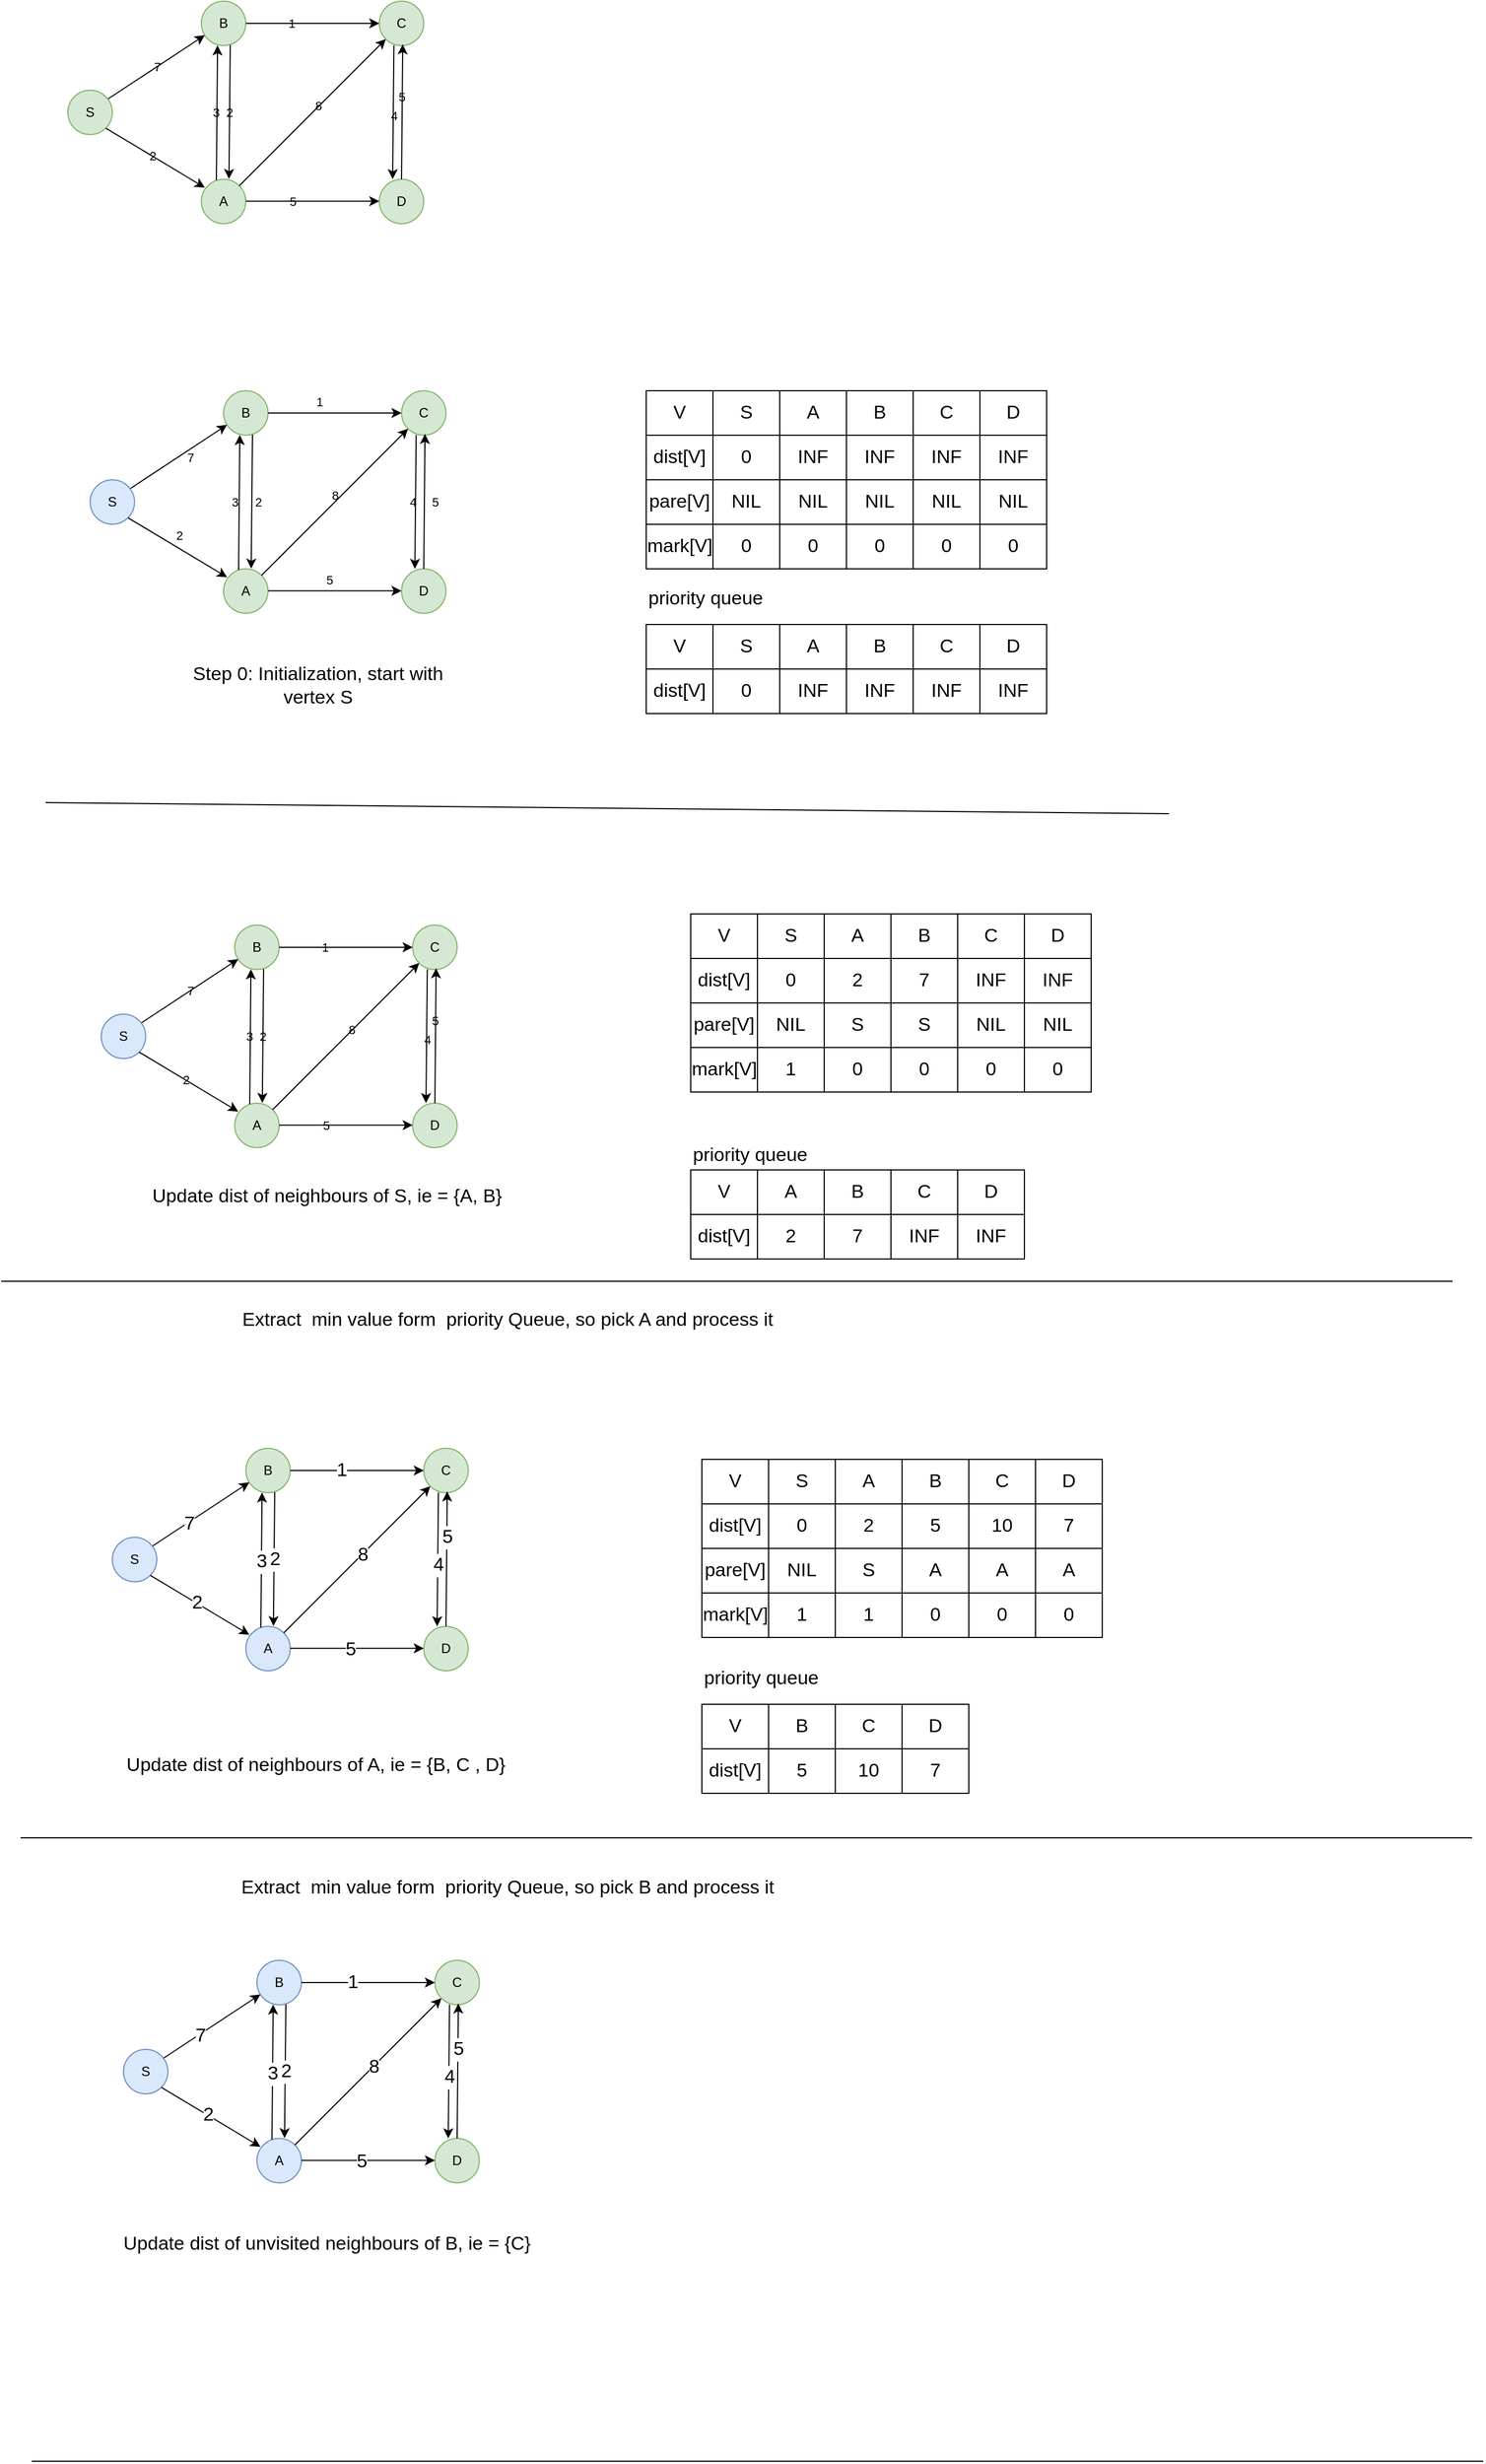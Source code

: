 <mxfile version="17.1.1" type="github">
  <diagram id="_dFQV9yzRKjEPI2oUBaA" name="Page-1">
    <mxGraphModel dx="1113" dy="760" grid="1" gridSize="10" guides="1" tooltips="1" connect="1" arrows="1" fold="1" page="1" pageScale="1" pageWidth="827" pageHeight="1169" math="0" shadow="0">
      <root>
        <mxCell id="0" />
        <mxCell id="1" parent="0" />
        <mxCell id="8WXEVEu52d8ca_O_jeVY-1" value="S" style="ellipse;whiteSpace=wrap;html=1;aspect=fixed;fillColor=#d5e8d4;strokeColor=#82b366;labelBackgroundColor=none;" vertex="1" parent="1">
          <mxGeometry x="120" y="160" width="40" height="40" as="geometry" />
        </mxCell>
        <mxCell id="8WXEVEu52d8ca_O_jeVY-2" value="B" style="ellipse;whiteSpace=wrap;html=1;aspect=fixed;fillColor=#d5e8d4;strokeColor=#82b366;labelBackgroundColor=none;" vertex="1" parent="1">
          <mxGeometry x="240" y="80" width="40" height="40" as="geometry" />
        </mxCell>
        <mxCell id="8WXEVEu52d8ca_O_jeVY-3" value="A" style="ellipse;whiteSpace=wrap;html=1;aspect=fixed;fillColor=#d5e8d4;strokeColor=#82b366;labelBackgroundColor=none;" vertex="1" parent="1">
          <mxGeometry x="240" y="240" width="40" height="40" as="geometry" />
        </mxCell>
        <mxCell id="8WXEVEu52d8ca_O_jeVY-4" value="C" style="ellipse;whiteSpace=wrap;html=1;aspect=fixed;fillColor=#d5e8d4;strokeColor=#82b366;labelBackgroundColor=none;" vertex="1" parent="1">
          <mxGeometry x="400" y="80" width="40" height="40" as="geometry" />
        </mxCell>
        <mxCell id="8WXEVEu52d8ca_O_jeVY-5" value="D" style="ellipse;whiteSpace=wrap;html=1;aspect=fixed;fillColor=#d5e8d4;strokeColor=#82b366;labelBackgroundColor=none;" vertex="1" parent="1">
          <mxGeometry x="400" y="240" width="40" height="40" as="geometry" />
        </mxCell>
        <mxCell id="8WXEVEu52d8ca_O_jeVY-6" value="7" style="endArrow=classic;html=1;rounded=0;entryX=0.079;entryY=0.766;entryDx=0;entryDy=0;entryPerimeter=0;exitX=0.908;exitY=0.194;exitDx=0;exitDy=0;exitPerimeter=0;labelBackgroundColor=none;" edge="1" parent="1" source="8WXEVEu52d8ca_O_jeVY-1" target="8WXEVEu52d8ca_O_jeVY-2">
          <mxGeometry width="50" height="50" relative="1" as="geometry">
            <mxPoint x="390" y="300" as="sourcePoint" />
            <mxPoint x="440" y="250" as="targetPoint" />
          </mxGeometry>
        </mxCell>
        <mxCell id="8WXEVEu52d8ca_O_jeVY-7" value="" style="endArrow=classic;html=1;rounded=0;entryX=0.078;entryY=0.188;entryDx=0;entryDy=0;entryPerimeter=0;exitX=1;exitY=1;exitDx=0;exitDy=0;labelBackgroundColor=none;" edge="1" parent="1" source="8WXEVEu52d8ca_O_jeVY-1" target="8WXEVEu52d8ca_O_jeVY-3">
          <mxGeometry width="50" height="50" relative="1" as="geometry">
            <mxPoint x="166.32" y="177.76" as="sourcePoint" />
            <mxPoint x="253.16" y="120.64" as="targetPoint" />
          </mxGeometry>
        </mxCell>
        <mxCell id="8WXEVEu52d8ca_O_jeVY-15" value="2" style="edgeLabel;html=1;align=center;verticalAlign=middle;resizable=0;points=[];labelBackgroundColor=none;" vertex="1" connectable="0" parent="8WXEVEu52d8ca_O_jeVY-7">
          <mxGeometry x="-0.065" relative="1" as="geometry">
            <mxPoint as="offset" />
          </mxGeometry>
        </mxCell>
        <mxCell id="8WXEVEu52d8ca_O_jeVY-8" value="" style="endArrow=classic;html=1;rounded=0;exitX=0.65;exitY=0.988;exitDx=0;exitDy=0;exitPerimeter=0;entryX=0.621;entryY=-0.005;entryDx=0;entryDy=0;entryPerimeter=0;labelBackgroundColor=none;" edge="1" parent="1" source="8WXEVEu52d8ca_O_jeVY-2" target="8WXEVEu52d8ca_O_jeVY-3">
          <mxGeometry width="50" height="50" relative="1" as="geometry">
            <mxPoint x="320" y="190" as="sourcePoint" />
            <mxPoint x="370" y="140" as="targetPoint" />
          </mxGeometry>
        </mxCell>
        <mxCell id="8WXEVEu52d8ca_O_jeVY-17" value="2" style="edgeLabel;html=1;align=center;verticalAlign=middle;resizable=0;points=[];labelBackgroundColor=none;" vertex="1" connectable="0" parent="8WXEVEu52d8ca_O_jeVY-8">
          <mxGeometry x="0.008" y="-1" relative="1" as="geometry">
            <mxPoint as="offset" />
          </mxGeometry>
        </mxCell>
        <mxCell id="8WXEVEu52d8ca_O_jeVY-9" value="" style="endArrow=classic;html=1;rounded=0;entryX=0.365;entryY=0.994;entryDx=0;entryDy=0;entryPerimeter=0;exitX=0.338;exitY=0.024;exitDx=0;exitDy=0;exitPerimeter=0;labelBackgroundColor=none;" edge="1" parent="1" source="8WXEVEu52d8ca_O_jeVY-3" target="8WXEVEu52d8ca_O_jeVY-2">
          <mxGeometry width="50" height="50" relative="1" as="geometry">
            <mxPoint x="270" y="190" as="sourcePoint" />
            <mxPoint x="320" y="140" as="targetPoint" />
          </mxGeometry>
        </mxCell>
        <mxCell id="8WXEVEu52d8ca_O_jeVY-16" value="3" style="edgeLabel;html=1;align=center;verticalAlign=middle;resizable=0;points=[];labelBackgroundColor=none;" vertex="1" connectable="0" parent="8WXEVEu52d8ca_O_jeVY-9">
          <mxGeometry x="0.014" y="1" relative="1" as="geometry">
            <mxPoint as="offset" />
          </mxGeometry>
        </mxCell>
        <mxCell id="8WXEVEu52d8ca_O_jeVY-10" value="" style="endArrow=classic;html=1;rounded=0;entryX=0;entryY=0.5;entryDx=0;entryDy=0;exitX=1;exitY=0.5;exitDx=0;exitDy=0;labelBackgroundColor=none;" edge="1" parent="1" source="8WXEVEu52d8ca_O_jeVY-2" target="8WXEVEu52d8ca_O_jeVY-4">
          <mxGeometry width="50" height="50" relative="1" as="geometry">
            <mxPoint x="290" y="190" as="sourcePoint" />
            <mxPoint x="340" y="140" as="targetPoint" />
          </mxGeometry>
        </mxCell>
        <mxCell id="8WXEVEu52d8ca_O_jeVY-18" value="1" style="edgeLabel;html=1;align=center;verticalAlign=middle;resizable=0;points=[];labelBackgroundColor=none;" vertex="1" connectable="0" parent="8WXEVEu52d8ca_O_jeVY-10">
          <mxGeometry x="-0.328" relative="1" as="geometry">
            <mxPoint as="offset" />
          </mxGeometry>
        </mxCell>
        <mxCell id="8WXEVEu52d8ca_O_jeVY-11" value="" style="endArrow=classic;html=1;rounded=0;entryX=0;entryY=0.5;entryDx=0;entryDy=0;exitX=1;exitY=0.5;exitDx=0;exitDy=0;labelBackgroundColor=none;" edge="1" parent="1">
          <mxGeometry width="50" height="50" relative="1" as="geometry">
            <mxPoint x="280" y="259.8" as="sourcePoint" />
            <mxPoint x="400" y="259.8" as="targetPoint" />
          </mxGeometry>
        </mxCell>
        <mxCell id="8WXEVEu52d8ca_O_jeVY-19" value="5" style="edgeLabel;html=1;align=center;verticalAlign=middle;resizable=0;points=[];labelBackgroundColor=none;" vertex="1" connectable="0" parent="8WXEVEu52d8ca_O_jeVY-11">
          <mxGeometry x="-0.297" relative="1" as="geometry">
            <mxPoint as="offset" />
          </mxGeometry>
        </mxCell>
        <mxCell id="8WXEVEu52d8ca_O_jeVY-12" value="" style="endArrow=classic;html=1;rounded=0;exitX=1;exitY=0;exitDx=0;exitDy=0;entryX=0;entryY=1;entryDx=0;entryDy=0;labelBackgroundColor=none;" edge="1" parent="1" source="8WXEVEu52d8ca_O_jeVY-3" target="8WXEVEu52d8ca_O_jeVY-4">
          <mxGeometry width="50" height="50" relative="1" as="geometry">
            <mxPoint x="290" y="190" as="sourcePoint" />
            <mxPoint x="340" y="140" as="targetPoint" />
          </mxGeometry>
        </mxCell>
        <mxCell id="8WXEVEu52d8ca_O_jeVY-20" value="8" style="edgeLabel;html=1;align=center;verticalAlign=middle;resizable=0;points=[];labelBackgroundColor=none;" vertex="1" connectable="0" parent="8WXEVEu52d8ca_O_jeVY-12">
          <mxGeometry x="0.08" y="1" relative="1" as="geometry">
            <mxPoint as="offset" />
          </mxGeometry>
        </mxCell>
        <mxCell id="8WXEVEu52d8ca_O_jeVY-13" value="" style="endArrow=classic;html=1;rounded=0;exitX=0.65;exitY=0.988;exitDx=0;exitDy=0;exitPerimeter=0;entryX=0.621;entryY=-0.005;entryDx=0;entryDy=0;entryPerimeter=0;labelBackgroundColor=none;" edge="1" parent="1">
          <mxGeometry width="50" height="50" relative="1" as="geometry">
            <mxPoint x="413.16" y="119.72" as="sourcePoint" />
            <mxPoint x="412" y="240.0" as="targetPoint" />
          </mxGeometry>
        </mxCell>
        <mxCell id="8WXEVEu52d8ca_O_jeVY-21" value="4" style="edgeLabel;html=1;align=center;verticalAlign=middle;resizable=0;points=[];labelBackgroundColor=none;" vertex="1" connectable="0" parent="8WXEVEu52d8ca_O_jeVY-13">
          <mxGeometry x="0.055" relative="1" as="geometry">
            <mxPoint as="offset" />
          </mxGeometry>
        </mxCell>
        <mxCell id="8WXEVEu52d8ca_O_jeVY-14" value="" style="endArrow=classic;html=1;rounded=0;entryX=0.365;entryY=0.994;entryDx=0;entryDy=0;entryPerimeter=0;exitX=0.338;exitY=0.024;exitDx=0;exitDy=0;exitPerimeter=0;labelBackgroundColor=none;" edge="1" parent="1">
          <mxGeometry width="50" height="50" relative="1" as="geometry">
            <mxPoint x="420" y="240.0" as="sourcePoint" />
            <mxPoint x="421.08" y="118.8" as="targetPoint" />
          </mxGeometry>
        </mxCell>
        <mxCell id="8WXEVEu52d8ca_O_jeVY-22" value="5" style="edgeLabel;html=1;align=center;verticalAlign=middle;resizable=0;points=[];labelBackgroundColor=none;" vertex="1" connectable="0" parent="8WXEVEu52d8ca_O_jeVY-14">
          <mxGeometry x="0.218" y="1" relative="1" as="geometry">
            <mxPoint as="offset" />
          </mxGeometry>
        </mxCell>
        <mxCell id="8WXEVEu52d8ca_O_jeVY-24" value="&lt;font style=&quot;font-size: 17px&quot;&gt;Step 0: Initialization, start with vertex S&lt;/font&gt;" style="text;html=1;strokeColor=none;fillColor=none;align=center;verticalAlign=middle;whiteSpace=wrap;rounded=0;labelBackgroundColor=none;" vertex="1" parent="1">
          <mxGeometry x="220" y="680" width="250" height="30" as="geometry" />
        </mxCell>
        <mxCell id="8WXEVEu52d8ca_O_jeVY-80" value="" style="shape=table;html=1;whiteSpace=wrap;startSize=0;container=1;collapsible=0;childLayout=tableLayout;labelBackgroundColor=none;labelBorderColor=none;fontSize=17;fontColor=default;strokeColor=default;fillColor=none;" vertex="1" parent="1">
          <mxGeometry x="640" y="430" width="360" height="160" as="geometry" />
        </mxCell>
        <mxCell id="8WXEVEu52d8ca_O_jeVY-81" value="" style="shape=tableRow;horizontal=0;startSize=0;swimlaneHead=0;swimlaneBody=0;top=0;left=0;bottom=0;right=0;collapsible=0;dropTarget=0;fillColor=none;points=[[0,0.5],[1,0.5]];portConstraint=eastwest;labelBackgroundColor=none;labelBorderColor=none;fontSize=17;fontColor=default;strokeColor=default;" vertex="1" parent="8WXEVEu52d8ca_O_jeVY-80">
          <mxGeometry width="360" height="40" as="geometry" />
        </mxCell>
        <mxCell id="8WXEVEu52d8ca_O_jeVY-82" value="V " style="shape=partialRectangle;html=1;whiteSpace=wrap;connectable=0;fillColor=none;top=0;left=0;bottom=0;right=0;overflow=hidden;labelBackgroundColor=none;labelBorderColor=none;fontSize=17;fontColor=default;strokeColor=default;" vertex="1" parent="8WXEVEu52d8ca_O_jeVY-81">
          <mxGeometry width="60" height="40" as="geometry">
            <mxRectangle width="60" height="40" as="alternateBounds" />
          </mxGeometry>
        </mxCell>
        <mxCell id="8WXEVEu52d8ca_O_jeVY-83" value="S" style="shape=partialRectangle;html=1;whiteSpace=wrap;connectable=0;fillColor=none;top=0;left=0;bottom=0;right=0;overflow=hidden;labelBackgroundColor=none;labelBorderColor=none;fontSize=17;fontColor=default;strokeColor=default;" vertex="1" parent="8WXEVEu52d8ca_O_jeVY-81">
          <mxGeometry x="60" width="60" height="40" as="geometry">
            <mxRectangle width="60" height="40" as="alternateBounds" />
          </mxGeometry>
        </mxCell>
        <mxCell id="8WXEVEu52d8ca_O_jeVY-84" value="A" style="shape=partialRectangle;html=1;whiteSpace=wrap;connectable=0;fillColor=none;top=0;left=0;bottom=0;right=0;overflow=hidden;labelBackgroundColor=none;labelBorderColor=none;fontSize=17;fontColor=default;strokeColor=default;" vertex="1" parent="8WXEVEu52d8ca_O_jeVY-81">
          <mxGeometry x="120" width="60" height="40" as="geometry">
            <mxRectangle width="60" height="40" as="alternateBounds" />
          </mxGeometry>
        </mxCell>
        <mxCell id="8WXEVEu52d8ca_O_jeVY-93" value="B" style="shape=partialRectangle;html=1;whiteSpace=wrap;connectable=0;fillColor=none;top=0;left=0;bottom=0;right=0;overflow=hidden;labelBackgroundColor=none;labelBorderColor=none;fontSize=17;fontColor=default;strokeColor=default;" vertex="1" parent="8WXEVEu52d8ca_O_jeVY-81">
          <mxGeometry x="180" width="60" height="40" as="geometry">
            <mxRectangle width="60" height="40" as="alternateBounds" />
          </mxGeometry>
        </mxCell>
        <mxCell id="8WXEVEu52d8ca_O_jeVY-96" value="C" style="shape=partialRectangle;html=1;whiteSpace=wrap;connectable=0;fillColor=none;top=0;left=0;bottom=0;right=0;overflow=hidden;labelBackgroundColor=none;labelBorderColor=none;fontSize=17;fontColor=default;strokeColor=default;" vertex="1" parent="8WXEVEu52d8ca_O_jeVY-81">
          <mxGeometry x="240" width="60" height="40" as="geometry">
            <mxRectangle width="60" height="40" as="alternateBounds" />
          </mxGeometry>
        </mxCell>
        <mxCell id="8WXEVEu52d8ca_O_jeVY-99" value="D" style="shape=partialRectangle;html=1;whiteSpace=wrap;connectable=0;fillColor=none;top=0;left=0;bottom=0;right=0;overflow=hidden;labelBackgroundColor=none;labelBorderColor=none;fontSize=17;fontColor=default;strokeColor=default;" vertex="1" parent="8WXEVEu52d8ca_O_jeVY-81">
          <mxGeometry x="300" width="60" height="40" as="geometry">
            <mxRectangle width="60" height="40" as="alternateBounds" />
          </mxGeometry>
        </mxCell>
        <mxCell id="8WXEVEu52d8ca_O_jeVY-85" value="" style="shape=tableRow;horizontal=0;startSize=0;swimlaneHead=0;swimlaneBody=0;top=0;left=0;bottom=0;right=0;collapsible=0;dropTarget=0;fillColor=none;points=[[0,0.5],[1,0.5]];portConstraint=eastwest;labelBackgroundColor=none;labelBorderColor=none;fontSize=17;fontColor=default;strokeColor=default;" vertex="1" parent="8WXEVEu52d8ca_O_jeVY-80">
          <mxGeometry y="40" width="360" height="40" as="geometry" />
        </mxCell>
        <mxCell id="8WXEVEu52d8ca_O_jeVY-86" value="dist[V]" style="shape=partialRectangle;html=1;whiteSpace=wrap;connectable=0;fillColor=none;top=0;left=0;bottom=0;right=0;overflow=hidden;labelBackgroundColor=none;labelBorderColor=none;fontSize=17;fontColor=default;strokeColor=default;" vertex="1" parent="8WXEVEu52d8ca_O_jeVY-85">
          <mxGeometry width="60" height="40" as="geometry">
            <mxRectangle width="60" height="40" as="alternateBounds" />
          </mxGeometry>
        </mxCell>
        <mxCell id="8WXEVEu52d8ca_O_jeVY-87" value="0" style="shape=partialRectangle;html=1;whiteSpace=wrap;connectable=0;fillColor=none;top=0;left=0;bottom=0;right=0;overflow=hidden;labelBackgroundColor=none;labelBorderColor=none;fontSize=17;fontColor=default;strokeColor=default;" vertex="1" parent="8WXEVEu52d8ca_O_jeVY-85">
          <mxGeometry x="60" width="60" height="40" as="geometry">
            <mxRectangle width="60" height="40" as="alternateBounds" />
          </mxGeometry>
        </mxCell>
        <mxCell id="8WXEVEu52d8ca_O_jeVY-88" value="INF" style="shape=partialRectangle;html=1;whiteSpace=wrap;connectable=0;fillColor=none;top=0;left=0;bottom=0;right=0;overflow=hidden;labelBackgroundColor=none;labelBorderColor=none;fontSize=17;fontColor=default;strokeColor=default;" vertex="1" parent="8WXEVEu52d8ca_O_jeVY-85">
          <mxGeometry x="120" width="60" height="40" as="geometry">
            <mxRectangle width="60" height="40" as="alternateBounds" />
          </mxGeometry>
        </mxCell>
        <mxCell id="8WXEVEu52d8ca_O_jeVY-94" value="INF" style="shape=partialRectangle;html=1;whiteSpace=wrap;connectable=0;fillColor=none;top=0;left=0;bottom=0;right=0;overflow=hidden;labelBackgroundColor=none;labelBorderColor=none;fontSize=17;fontColor=default;strokeColor=default;" vertex="1" parent="8WXEVEu52d8ca_O_jeVY-85">
          <mxGeometry x="180" width="60" height="40" as="geometry">
            <mxRectangle width="60" height="40" as="alternateBounds" />
          </mxGeometry>
        </mxCell>
        <mxCell id="8WXEVEu52d8ca_O_jeVY-97" value="INF" style="shape=partialRectangle;html=1;whiteSpace=wrap;connectable=0;fillColor=none;top=0;left=0;bottom=0;right=0;overflow=hidden;labelBackgroundColor=none;labelBorderColor=none;fontSize=17;fontColor=default;strokeColor=default;" vertex="1" parent="8WXEVEu52d8ca_O_jeVY-85">
          <mxGeometry x="240" width="60" height="40" as="geometry">
            <mxRectangle width="60" height="40" as="alternateBounds" />
          </mxGeometry>
        </mxCell>
        <mxCell id="8WXEVEu52d8ca_O_jeVY-100" value="INF" style="shape=partialRectangle;html=1;whiteSpace=wrap;connectable=0;fillColor=none;top=0;left=0;bottom=0;right=0;overflow=hidden;labelBackgroundColor=none;labelBorderColor=none;fontSize=17;fontColor=default;strokeColor=default;" vertex="1" parent="8WXEVEu52d8ca_O_jeVY-85">
          <mxGeometry x="300" width="60" height="40" as="geometry">
            <mxRectangle width="60" height="40" as="alternateBounds" />
          </mxGeometry>
        </mxCell>
        <mxCell id="8WXEVEu52d8ca_O_jeVY-89" value="" style="shape=tableRow;horizontal=0;startSize=0;swimlaneHead=0;swimlaneBody=0;top=0;left=0;bottom=0;right=0;collapsible=0;dropTarget=0;fillColor=none;points=[[0,0.5],[1,0.5]];portConstraint=eastwest;labelBackgroundColor=none;labelBorderColor=none;fontSize=17;fontColor=default;strokeColor=default;" vertex="1" parent="8WXEVEu52d8ca_O_jeVY-80">
          <mxGeometry y="80" width="360" height="40" as="geometry" />
        </mxCell>
        <mxCell id="8WXEVEu52d8ca_O_jeVY-90" value="pare[V]" style="shape=partialRectangle;html=1;whiteSpace=wrap;connectable=0;fillColor=none;top=0;left=0;bottom=0;right=0;overflow=hidden;labelBackgroundColor=none;labelBorderColor=none;fontSize=17;fontColor=default;strokeColor=default;" vertex="1" parent="8WXEVEu52d8ca_O_jeVY-89">
          <mxGeometry width="60" height="40" as="geometry">
            <mxRectangle width="60" height="40" as="alternateBounds" />
          </mxGeometry>
        </mxCell>
        <mxCell id="8WXEVEu52d8ca_O_jeVY-91" value="NIL" style="shape=partialRectangle;html=1;whiteSpace=wrap;connectable=0;fillColor=none;top=0;left=0;bottom=0;right=0;overflow=hidden;labelBackgroundColor=none;labelBorderColor=none;fontSize=17;fontColor=default;strokeColor=default;" vertex="1" parent="8WXEVEu52d8ca_O_jeVY-89">
          <mxGeometry x="60" width="60" height="40" as="geometry">
            <mxRectangle width="60" height="40" as="alternateBounds" />
          </mxGeometry>
        </mxCell>
        <mxCell id="8WXEVEu52d8ca_O_jeVY-92" value="NIL" style="shape=partialRectangle;html=1;whiteSpace=wrap;connectable=0;fillColor=none;top=0;left=0;bottom=0;right=0;overflow=hidden;pointerEvents=1;labelBackgroundColor=none;labelBorderColor=none;fontSize=17;fontColor=default;strokeColor=default;" vertex="1" parent="8WXEVEu52d8ca_O_jeVY-89">
          <mxGeometry x="120" width="60" height="40" as="geometry">
            <mxRectangle width="60" height="40" as="alternateBounds" />
          </mxGeometry>
        </mxCell>
        <mxCell id="8WXEVEu52d8ca_O_jeVY-95" value="NIL" style="shape=partialRectangle;html=1;whiteSpace=wrap;connectable=0;fillColor=none;top=0;left=0;bottom=0;right=0;overflow=hidden;pointerEvents=1;labelBackgroundColor=none;labelBorderColor=none;fontSize=17;fontColor=default;strokeColor=default;" vertex="1" parent="8WXEVEu52d8ca_O_jeVY-89">
          <mxGeometry x="180" width="60" height="40" as="geometry">
            <mxRectangle width="60" height="40" as="alternateBounds" />
          </mxGeometry>
        </mxCell>
        <mxCell id="8WXEVEu52d8ca_O_jeVY-98" value="NIL" style="shape=partialRectangle;html=1;whiteSpace=wrap;connectable=0;fillColor=none;top=0;left=0;bottom=0;right=0;overflow=hidden;pointerEvents=1;labelBackgroundColor=none;labelBorderColor=none;fontSize=17;fontColor=default;strokeColor=default;" vertex="1" parent="8WXEVEu52d8ca_O_jeVY-89">
          <mxGeometry x="240" width="60" height="40" as="geometry">
            <mxRectangle width="60" height="40" as="alternateBounds" />
          </mxGeometry>
        </mxCell>
        <mxCell id="8WXEVEu52d8ca_O_jeVY-101" value="NIL" style="shape=partialRectangle;html=1;whiteSpace=wrap;connectable=0;fillColor=none;top=0;left=0;bottom=0;right=0;overflow=hidden;pointerEvents=1;labelBackgroundColor=none;labelBorderColor=none;fontSize=17;fontColor=default;strokeColor=default;" vertex="1" parent="8WXEVEu52d8ca_O_jeVY-89">
          <mxGeometry x="300" width="60" height="40" as="geometry">
            <mxRectangle width="60" height="40" as="alternateBounds" />
          </mxGeometry>
        </mxCell>
        <mxCell id="8WXEVEu52d8ca_O_jeVY-102" style="shape=tableRow;horizontal=0;startSize=0;swimlaneHead=0;swimlaneBody=0;top=0;left=0;bottom=0;right=0;collapsible=0;dropTarget=0;fillColor=none;points=[[0,0.5],[1,0.5]];portConstraint=eastwest;labelBackgroundColor=none;labelBorderColor=none;fontSize=17;fontColor=default;strokeColor=default;" vertex="1" parent="8WXEVEu52d8ca_O_jeVY-80">
          <mxGeometry y="120" width="360" height="40" as="geometry" />
        </mxCell>
        <mxCell id="8WXEVEu52d8ca_O_jeVY-103" value="mark[V]" style="shape=partialRectangle;html=1;whiteSpace=wrap;connectable=0;fillColor=none;top=0;left=0;bottom=0;right=0;overflow=hidden;labelBackgroundColor=none;labelBorderColor=none;fontSize=17;fontColor=default;strokeColor=default;" vertex="1" parent="8WXEVEu52d8ca_O_jeVY-102">
          <mxGeometry width="60" height="40" as="geometry">
            <mxRectangle width="60" height="40" as="alternateBounds" />
          </mxGeometry>
        </mxCell>
        <mxCell id="8WXEVEu52d8ca_O_jeVY-104" value="0" style="shape=partialRectangle;html=1;whiteSpace=wrap;connectable=0;fillColor=none;top=0;left=0;bottom=0;right=0;overflow=hidden;labelBackgroundColor=none;labelBorderColor=none;fontSize=17;fontColor=default;strokeColor=default;" vertex="1" parent="8WXEVEu52d8ca_O_jeVY-102">
          <mxGeometry x="60" width="60" height="40" as="geometry">
            <mxRectangle width="60" height="40" as="alternateBounds" />
          </mxGeometry>
        </mxCell>
        <mxCell id="8WXEVEu52d8ca_O_jeVY-105" value="0" style="shape=partialRectangle;html=1;whiteSpace=wrap;connectable=0;fillColor=none;top=0;left=0;bottom=0;right=0;overflow=hidden;pointerEvents=1;labelBackgroundColor=none;labelBorderColor=none;fontSize=17;fontColor=default;strokeColor=default;" vertex="1" parent="8WXEVEu52d8ca_O_jeVY-102">
          <mxGeometry x="120" width="60" height="40" as="geometry">
            <mxRectangle width="60" height="40" as="alternateBounds" />
          </mxGeometry>
        </mxCell>
        <mxCell id="8WXEVEu52d8ca_O_jeVY-106" value="0" style="shape=partialRectangle;html=1;whiteSpace=wrap;connectable=0;fillColor=none;top=0;left=0;bottom=0;right=0;overflow=hidden;pointerEvents=1;labelBackgroundColor=none;labelBorderColor=none;fontSize=17;fontColor=default;strokeColor=default;" vertex="1" parent="8WXEVEu52d8ca_O_jeVY-102">
          <mxGeometry x="180" width="60" height="40" as="geometry">
            <mxRectangle width="60" height="40" as="alternateBounds" />
          </mxGeometry>
        </mxCell>
        <mxCell id="8WXEVEu52d8ca_O_jeVY-107" value="0" style="shape=partialRectangle;html=1;whiteSpace=wrap;connectable=0;fillColor=none;top=0;left=0;bottom=0;right=0;overflow=hidden;pointerEvents=1;labelBackgroundColor=none;labelBorderColor=none;fontSize=17;fontColor=default;strokeColor=default;" vertex="1" parent="8WXEVEu52d8ca_O_jeVY-102">
          <mxGeometry x="240" width="60" height="40" as="geometry">
            <mxRectangle width="60" height="40" as="alternateBounds" />
          </mxGeometry>
        </mxCell>
        <mxCell id="8WXEVEu52d8ca_O_jeVY-108" value="0" style="shape=partialRectangle;html=1;whiteSpace=wrap;connectable=0;fillColor=none;top=0;left=0;bottom=0;right=0;overflow=hidden;pointerEvents=1;labelBackgroundColor=none;labelBorderColor=none;fontSize=17;fontColor=default;strokeColor=default;" vertex="1" parent="8WXEVEu52d8ca_O_jeVY-102">
          <mxGeometry x="300" width="60" height="40" as="geometry">
            <mxRectangle width="60" height="40" as="alternateBounds" />
          </mxGeometry>
        </mxCell>
        <mxCell id="8WXEVEu52d8ca_O_jeVY-109" value="S" style="ellipse;whiteSpace=wrap;html=1;aspect=fixed;fillColor=#dae8fc;strokeColor=#6c8ebf;labelBackgroundColor=none;" vertex="1" parent="1">
          <mxGeometry x="140" y="510" width="40" height="40" as="geometry" />
        </mxCell>
        <mxCell id="8WXEVEu52d8ca_O_jeVY-110" value="B" style="ellipse;whiteSpace=wrap;html=1;aspect=fixed;fillColor=#d5e8d4;strokeColor=#82b366;labelBackgroundColor=none;" vertex="1" parent="1">
          <mxGeometry x="260" y="430" width="40" height="40" as="geometry" />
        </mxCell>
        <mxCell id="8WXEVEu52d8ca_O_jeVY-111" value="A" style="ellipse;whiteSpace=wrap;html=1;aspect=fixed;fillColor=#d5e8d4;strokeColor=#82b366;labelBackgroundColor=none;" vertex="1" parent="1">
          <mxGeometry x="260" y="590" width="40" height="40" as="geometry" />
        </mxCell>
        <mxCell id="8WXEVEu52d8ca_O_jeVY-112" value="C" style="ellipse;whiteSpace=wrap;html=1;aspect=fixed;fillColor=#d5e8d4;strokeColor=#82b366;labelBackgroundColor=none;" vertex="1" parent="1">
          <mxGeometry x="420" y="430" width="40" height="40" as="geometry" />
        </mxCell>
        <mxCell id="8WXEVEu52d8ca_O_jeVY-113" value="D" style="ellipse;whiteSpace=wrap;html=1;aspect=fixed;fillColor=#d5e8d4;strokeColor=#82b366;labelBackgroundColor=none;" vertex="1" parent="1">
          <mxGeometry x="420" y="590" width="40" height="40" as="geometry" />
        </mxCell>
        <mxCell id="8WXEVEu52d8ca_O_jeVY-114" value="7" style="endArrow=classic;html=1;rounded=0;entryX=0.079;entryY=0.766;entryDx=0;entryDy=0;entryPerimeter=0;exitX=0.908;exitY=0.194;exitDx=0;exitDy=0;exitPerimeter=0;labelBackgroundColor=none;" edge="1" parent="1" source="8WXEVEu52d8ca_O_jeVY-109" target="8WXEVEu52d8ca_O_jeVY-110">
          <mxGeometry x="0.157" y="-6" width="50" height="50" relative="1" as="geometry">
            <mxPoint x="410" y="650" as="sourcePoint" />
            <mxPoint x="460" y="600" as="targetPoint" />
            <mxPoint as="offset" />
          </mxGeometry>
        </mxCell>
        <mxCell id="8WXEVEu52d8ca_O_jeVY-115" value="" style="endArrow=classic;html=1;rounded=0;entryX=0.078;entryY=0.188;entryDx=0;entryDy=0;entryPerimeter=0;exitX=1;exitY=1;exitDx=0;exitDy=0;labelBackgroundColor=none;" edge="1" parent="1" source="8WXEVEu52d8ca_O_jeVY-109" target="8WXEVEu52d8ca_O_jeVY-111">
          <mxGeometry width="50" height="50" relative="1" as="geometry">
            <mxPoint x="186.32" y="527.76" as="sourcePoint" />
            <mxPoint x="273.16" y="470.64" as="targetPoint" />
          </mxGeometry>
        </mxCell>
        <mxCell id="8WXEVEu52d8ca_O_jeVY-116" value="2" style="edgeLabel;html=1;align=center;verticalAlign=middle;resizable=0;points=[];labelBackgroundColor=none;" vertex="1" connectable="0" parent="8WXEVEu52d8ca_O_jeVY-115">
          <mxGeometry x="-0.065" relative="1" as="geometry">
            <mxPoint x="4" y="-9" as="offset" />
          </mxGeometry>
        </mxCell>
        <mxCell id="8WXEVEu52d8ca_O_jeVY-117" value="" style="endArrow=classic;html=1;rounded=0;exitX=0.65;exitY=0.988;exitDx=0;exitDy=0;exitPerimeter=0;entryX=0.621;entryY=-0.005;entryDx=0;entryDy=0;entryPerimeter=0;labelBackgroundColor=none;" edge="1" parent="1" source="8WXEVEu52d8ca_O_jeVY-110" target="8WXEVEu52d8ca_O_jeVY-111">
          <mxGeometry width="50" height="50" relative="1" as="geometry">
            <mxPoint x="340" y="540" as="sourcePoint" />
            <mxPoint x="390" y="490" as="targetPoint" />
          </mxGeometry>
        </mxCell>
        <mxCell id="8WXEVEu52d8ca_O_jeVY-118" value="2" style="edgeLabel;html=1;align=center;verticalAlign=middle;resizable=0;points=[];labelBackgroundColor=none;" vertex="1" connectable="0" parent="8WXEVEu52d8ca_O_jeVY-117">
          <mxGeometry x="0.008" y="-1" relative="1" as="geometry">
            <mxPoint x="6" as="offset" />
          </mxGeometry>
        </mxCell>
        <mxCell id="8WXEVEu52d8ca_O_jeVY-119" value="" style="endArrow=classic;html=1;rounded=0;entryX=0.365;entryY=0.994;entryDx=0;entryDy=0;entryPerimeter=0;exitX=0.338;exitY=0.024;exitDx=0;exitDy=0;exitPerimeter=0;labelBackgroundColor=none;" edge="1" parent="1" source="8WXEVEu52d8ca_O_jeVY-111" target="8WXEVEu52d8ca_O_jeVY-110">
          <mxGeometry width="50" height="50" relative="1" as="geometry">
            <mxPoint x="290" y="540" as="sourcePoint" />
            <mxPoint x="340" y="490" as="targetPoint" />
          </mxGeometry>
        </mxCell>
        <mxCell id="8WXEVEu52d8ca_O_jeVY-120" value="3" style="edgeLabel;html=1;align=center;verticalAlign=middle;resizable=0;points=[];labelBackgroundColor=none;" vertex="1" connectable="0" parent="8WXEVEu52d8ca_O_jeVY-119">
          <mxGeometry x="0.014" y="1" relative="1" as="geometry">
            <mxPoint x="-3" as="offset" />
          </mxGeometry>
        </mxCell>
        <mxCell id="8WXEVEu52d8ca_O_jeVY-121" value="" style="endArrow=classic;html=1;rounded=0;entryX=0;entryY=0.5;entryDx=0;entryDy=0;exitX=1;exitY=0.5;exitDx=0;exitDy=0;labelBackgroundColor=none;" edge="1" parent="1" source="8WXEVEu52d8ca_O_jeVY-110" target="8WXEVEu52d8ca_O_jeVY-112">
          <mxGeometry width="50" height="50" relative="1" as="geometry">
            <mxPoint x="310" y="540" as="sourcePoint" />
            <mxPoint x="360" y="490" as="targetPoint" />
          </mxGeometry>
        </mxCell>
        <mxCell id="8WXEVEu52d8ca_O_jeVY-122" value="1" style="edgeLabel;html=1;align=center;verticalAlign=middle;resizable=0;points=[];labelBackgroundColor=none;" vertex="1" connectable="0" parent="8WXEVEu52d8ca_O_jeVY-121">
          <mxGeometry x="-0.328" relative="1" as="geometry">
            <mxPoint x="5" y="-10" as="offset" />
          </mxGeometry>
        </mxCell>
        <mxCell id="8WXEVEu52d8ca_O_jeVY-123" value="" style="endArrow=classic;html=1;rounded=0;entryX=0;entryY=0.5;entryDx=0;entryDy=0;exitX=1;exitY=0.5;exitDx=0;exitDy=0;labelBackgroundColor=none;" edge="1" parent="1">
          <mxGeometry width="50" height="50" relative="1" as="geometry">
            <mxPoint x="300" y="609.8" as="sourcePoint" />
            <mxPoint x="420" y="609.8" as="targetPoint" />
          </mxGeometry>
        </mxCell>
        <mxCell id="8WXEVEu52d8ca_O_jeVY-124" value="5" style="edgeLabel;html=1;align=center;verticalAlign=middle;resizable=0;points=[];labelBackgroundColor=none;" vertex="1" connectable="0" parent="8WXEVEu52d8ca_O_jeVY-123">
          <mxGeometry x="-0.297" relative="1" as="geometry">
            <mxPoint x="13" y="-10" as="offset" />
          </mxGeometry>
        </mxCell>
        <mxCell id="8WXEVEu52d8ca_O_jeVY-125" value="" style="endArrow=classic;html=1;rounded=0;exitX=1;exitY=0;exitDx=0;exitDy=0;entryX=0;entryY=1;entryDx=0;entryDy=0;labelBackgroundColor=none;" edge="1" parent="1" source="8WXEVEu52d8ca_O_jeVY-111" target="8WXEVEu52d8ca_O_jeVY-112">
          <mxGeometry width="50" height="50" relative="1" as="geometry">
            <mxPoint x="310" y="540" as="sourcePoint" />
            <mxPoint x="360" y="490" as="targetPoint" />
          </mxGeometry>
        </mxCell>
        <mxCell id="8WXEVEu52d8ca_O_jeVY-126" value="8" style="edgeLabel;html=1;align=center;verticalAlign=middle;resizable=0;points=[];labelBackgroundColor=none;" vertex="1" connectable="0" parent="8WXEVEu52d8ca_O_jeVY-125">
          <mxGeometry x="0.08" y="1" relative="1" as="geometry">
            <mxPoint x="-5" as="offset" />
          </mxGeometry>
        </mxCell>
        <mxCell id="8WXEVEu52d8ca_O_jeVY-127" value="" style="endArrow=classic;html=1;rounded=0;exitX=0.65;exitY=0.988;exitDx=0;exitDy=0;exitPerimeter=0;entryX=0.621;entryY=-0.005;entryDx=0;entryDy=0;entryPerimeter=0;labelBackgroundColor=none;" edge="1" parent="1">
          <mxGeometry width="50" height="50" relative="1" as="geometry">
            <mxPoint x="433.16" y="469.72" as="sourcePoint" />
            <mxPoint x="432" y="590" as="targetPoint" />
          </mxGeometry>
        </mxCell>
        <mxCell id="8WXEVEu52d8ca_O_jeVY-128" value="4" style="edgeLabel;html=1;align=center;verticalAlign=middle;resizable=0;points=[];labelBackgroundColor=none;" vertex="1" connectable="0" parent="8WXEVEu52d8ca_O_jeVY-127">
          <mxGeometry x="0.055" relative="1" as="geometry">
            <mxPoint x="-3" y="-3" as="offset" />
          </mxGeometry>
        </mxCell>
        <mxCell id="8WXEVEu52d8ca_O_jeVY-129" value="" style="endArrow=classic;html=1;rounded=0;entryX=0.365;entryY=0.994;entryDx=0;entryDy=0;entryPerimeter=0;exitX=0.338;exitY=0.024;exitDx=0;exitDy=0;exitPerimeter=0;labelBackgroundColor=none;" edge="1" parent="1">
          <mxGeometry width="50" height="50" relative="1" as="geometry">
            <mxPoint x="440" y="590.0" as="sourcePoint" />
            <mxPoint x="441.08" y="468.8" as="targetPoint" />
          </mxGeometry>
        </mxCell>
        <mxCell id="8WXEVEu52d8ca_O_jeVY-130" value="5" style="edgeLabel;html=1;align=center;verticalAlign=middle;resizable=0;points=[];labelBackgroundColor=none;" vertex="1" connectable="0" parent="8WXEVEu52d8ca_O_jeVY-129">
          <mxGeometry x="0.218" y="1" relative="1" as="geometry">
            <mxPoint x="10" y="14" as="offset" />
          </mxGeometry>
        </mxCell>
        <mxCell id="8WXEVEu52d8ca_O_jeVY-131" value="priority queue" style="text;whiteSpace=wrap;html=1;fontSize=17;fontColor=default;" vertex="1" parent="1">
          <mxGeometry x="640" y="600" width="180" height="60" as="geometry" />
        </mxCell>
        <mxCell id="8WXEVEu52d8ca_O_jeVY-153" value="" style="shape=table;html=1;whiteSpace=wrap;startSize=0;container=1;collapsible=0;childLayout=tableLayout;labelBackgroundColor=none;labelBorderColor=none;fontSize=17;fontColor=default;strokeColor=default;fillColor=none;" vertex="1" parent="1">
          <mxGeometry x="640" y="640" width="360" height="80" as="geometry" />
        </mxCell>
        <mxCell id="8WXEVEu52d8ca_O_jeVY-154" value="" style="shape=tableRow;horizontal=0;startSize=0;swimlaneHead=0;swimlaneBody=0;top=0;left=0;bottom=0;right=0;collapsible=0;dropTarget=0;fillColor=none;points=[[0,0.5],[1,0.5]];portConstraint=eastwest;labelBackgroundColor=none;labelBorderColor=none;fontSize=17;fontColor=default;strokeColor=default;" vertex="1" parent="8WXEVEu52d8ca_O_jeVY-153">
          <mxGeometry width="360" height="40" as="geometry" />
        </mxCell>
        <mxCell id="8WXEVEu52d8ca_O_jeVY-172" value="V" style="shape=partialRectangle;html=1;whiteSpace=wrap;connectable=0;fillColor=none;top=0;left=0;bottom=0;right=0;overflow=hidden;labelBackgroundColor=none;labelBorderColor=none;fontSize=17;fontColor=default;strokeColor=default;" vertex="1" parent="8WXEVEu52d8ca_O_jeVY-154">
          <mxGeometry width="60" height="40" as="geometry">
            <mxRectangle width="60" height="40" as="alternateBounds" />
          </mxGeometry>
        </mxCell>
        <mxCell id="8WXEVEu52d8ca_O_jeVY-170" value="S" style="shape=partialRectangle;html=1;whiteSpace=wrap;connectable=0;fillColor=none;top=0;left=0;bottom=0;right=0;overflow=hidden;labelBackgroundColor=none;labelBorderColor=none;fontSize=17;fontColor=default;strokeColor=default;" vertex="1" parent="8WXEVEu52d8ca_O_jeVY-154">
          <mxGeometry x="60" width="60" height="40" as="geometry">
            <mxRectangle width="60" height="40" as="alternateBounds" />
          </mxGeometry>
        </mxCell>
        <mxCell id="8WXEVEu52d8ca_O_jeVY-168" value="A" style="shape=partialRectangle;html=1;whiteSpace=wrap;connectable=0;fillColor=none;top=0;left=0;bottom=0;right=0;overflow=hidden;labelBackgroundColor=none;labelBorderColor=none;fontSize=17;fontColor=default;strokeColor=default;" vertex="1" parent="8WXEVEu52d8ca_O_jeVY-154">
          <mxGeometry x="120" width="60" height="40" as="geometry">
            <mxRectangle width="60" height="40" as="alternateBounds" />
          </mxGeometry>
        </mxCell>
        <mxCell id="8WXEVEu52d8ca_O_jeVY-166" value="B" style="shape=partialRectangle;html=1;whiteSpace=wrap;connectable=0;fillColor=none;top=0;left=0;bottom=0;right=0;overflow=hidden;labelBackgroundColor=none;labelBorderColor=none;fontSize=17;fontColor=default;strokeColor=default;" vertex="1" parent="8WXEVEu52d8ca_O_jeVY-154">
          <mxGeometry x="180" width="60" height="40" as="geometry">
            <mxRectangle width="60" height="40" as="alternateBounds" />
          </mxGeometry>
        </mxCell>
        <mxCell id="8WXEVEu52d8ca_O_jeVY-155" value="C" style="shape=partialRectangle;html=1;whiteSpace=wrap;connectable=0;fillColor=none;top=0;left=0;bottom=0;right=0;overflow=hidden;labelBackgroundColor=none;labelBorderColor=none;fontSize=17;fontColor=default;strokeColor=default;" vertex="1" parent="8WXEVEu52d8ca_O_jeVY-154">
          <mxGeometry x="240" width="60" height="40" as="geometry">
            <mxRectangle width="60" height="40" as="alternateBounds" />
          </mxGeometry>
        </mxCell>
        <mxCell id="8WXEVEu52d8ca_O_jeVY-156" value="D" style="shape=partialRectangle;html=1;whiteSpace=wrap;connectable=0;fillColor=none;top=0;left=0;bottom=0;right=0;overflow=hidden;labelBackgroundColor=none;labelBorderColor=none;fontSize=17;fontColor=default;strokeColor=default;" vertex="1" parent="8WXEVEu52d8ca_O_jeVY-154">
          <mxGeometry x="300" width="60" height="40" as="geometry">
            <mxRectangle width="60" height="40" as="alternateBounds" />
          </mxGeometry>
        </mxCell>
        <mxCell id="8WXEVEu52d8ca_O_jeVY-158" value="" style="shape=tableRow;horizontal=0;startSize=0;swimlaneHead=0;swimlaneBody=0;top=0;left=0;bottom=0;right=0;collapsible=0;dropTarget=0;fillColor=none;points=[[0,0.5],[1,0.5]];portConstraint=eastwest;labelBackgroundColor=none;labelBorderColor=none;fontSize=17;fontColor=default;strokeColor=default;" vertex="1" parent="8WXEVEu52d8ca_O_jeVY-153">
          <mxGeometry y="40" width="360" height="40" as="geometry" />
        </mxCell>
        <mxCell id="8WXEVEu52d8ca_O_jeVY-173" value="dist[V]" style="shape=partialRectangle;html=1;whiteSpace=wrap;connectable=0;fillColor=none;top=0;left=0;bottom=0;right=0;overflow=hidden;labelBackgroundColor=none;labelBorderColor=none;fontSize=17;fontColor=default;strokeColor=default;" vertex="1" parent="8WXEVEu52d8ca_O_jeVY-158">
          <mxGeometry width="60" height="40" as="geometry">
            <mxRectangle width="60" height="40" as="alternateBounds" />
          </mxGeometry>
        </mxCell>
        <mxCell id="8WXEVEu52d8ca_O_jeVY-171" value="0" style="shape=partialRectangle;html=1;whiteSpace=wrap;connectable=0;fillColor=none;top=0;left=0;bottom=0;right=0;overflow=hidden;labelBackgroundColor=none;labelBorderColor=none;fontSize=17;fontColor=default;strokeColor=default;" vertex="1" parent="8WXEVEu52d8ca_O_jeVY-158">
          <mxGeometry x="60" width="60" height="40" as="geometry">
            <mxRectangle width="60" height="40" as="alternateBounds" />
          </mxGeometry>
        </mxCell>
        <mxCell id="8WXEVEu52d8ca_O_jeVY-169" value="INF" style="shape=partialRectangle;html=1;whiteSpace=wrap;connectable=0;fillColor=none;top=0;left=0;bottom=0;right=0;overflow=hidden;labelBackgroundColor=none;labelBorderColor=none;fontSize=17;fontColor=default;strokeColor=default;" vertex="1" parent="8WXEVEu52d8ca_O_jeVY-158">
          <mxGeometry x="120" width="60" height="40" as="geometry">
            <mxRectangle width="60" height="40" as="alternateBounds" />
          </mxGeometry>
        </mxCell>
        <mxCell id="8WXEVEu52d8ca_O_jeVY-167" value="INF" style="shape=partialRectangle;html=1;whiteSpace=wrap;connectable=0;fillColor=none;top=0;left=0;bottom=0;right=0;overflow=hidden;labelBackgroundColor=none;labelBorderColor=none;fontSize=17;fontColor=default;strokeColor=default;" vertex="1" parent="8WXEVEu52d8ca_O_jeVY-158">
          <mxGeometry x="180" width="60" height="40" as="geometry">
            <mxRectangle width="60" height="40" as="alternateBounds" />
          </mxGeometry>
        </mxCell>
        <mxCell id="8WXEVEu52d8ca_O_jeVY-159" value="INF" style="shape=partialRectangle;html=1;whiteSpace=wrap;connectable=0;fillColor=none;top=0;left=0;bottom=0;right=0;overflow=hidden;labelBackgroundColor=none;labelBorderColor=none;fontSize=17;fontColor=default;strokeColor=default;" vertex="1" parent="8WXEVEu52d8ca_O_jeVY-158">
          <mxGeometry x="240" width="60" height="40" as="geometry">
            <mxRectangle width="60" height="40" as="alternateBounds" />
          </mxGeometry>
        </mxCell>
        <mxCell id="8WXEVEu52d8ca_O_jeVY-160" value="INF" style="shape=partialRectangle;html=1;whiteSpace=wrap;connectable=0;fillColor=none;top=0;left=0;bottom=0;right=0;overflow=hidden;labelBackgroundColor=none;labelBorderColor=none;fontSize=17;fontColor=default;strokeColor=default;" vertex="1" parent="8WXEVEu52d8ca_O_jeVY-158">
          <mxGeometry x="300" width="60" height="40" as="geometry">
            <mxRectangle width="60" height="40" as="alternateBounds" />
          </mxGeometry>
        </mxCell>
        <mxCell id="8WXEVEu52d8ca_O_jeVY-174" value="" style="endArrow=none;html=1;rounded=0;labelBackgroundColor=none;fontSize=17;fontColor=default;" edge="1" parent="1">
          <mxGeometry width="50" height="50" relative="1" as="geometry">
            <mxPoint x="100" y="800" as="sourcePoint" />
            <mxPoint x="1110" y="810" as="targetPoint" />
          </mxGeometry>
        </mxCell>
        <mxCell id="8WXEVEu52d8ca_O_jeVY-175" value="S" style="ellipse;whiteSpace=wrap;html=1;aspect=fixed;fillColor=#dae8fc;strokeColor=#6c8ebf;labelBackgroundColor=none;" vertex="1" parent="1">
          <mxGeometry x="150" y="990" width="40" height="40" as="geometry" />
        </mxCell>
        <mxCell id="8WXEVEu52d8ca_O_jeVY-176" value="B" style="ellipse;whiteSpace=wrap;html=1;aspect=fixed;fillColor=#d5e8d4;strokeColor=#82b366;labelBackgroundColor=none;" vertex="1" parent="1">
          <mxGeometry x="270" y="910" width="40" height="40" as="geometry" />
        </mxCell>
        <mxCell id="8WXEVEu52d8ca_O_jeVY-177" value="A" style="ellipse;whiteSpace=wrap;html=1;aspect=fixed;fillColor=#d5e8d4;strokeColor=#82b366;labelBackgroundColor=none;" vertex="1" parent="1">
          <mxGeometry x="270" y="1070" width="40" height="40" as="geometry" />
        </mxCell>
        <mxCell id="8WXEVEu52d8ca_O_jeVY-178" value="C" style="ellipse;whiteSpace=wrap;html=1;aspect=fixed;fillColor=#d5e8d4;strokeColor=#82b366;labelBackgroundColor=none;" vertex="1" parent="1">
          <mxGeometry x="430" y="910" width="40" height="40" as="geometry" />
        </mxCell>
        <mxCell id="8WXEVEu52d8ca_O_jeVY-179" value="D" style="ellipse;whiteSpace=wrap;html=1;aspect=fixed;fillColor=#d5e8d4;strokeColor=#82b366;labelBackgroundColor=none;" vertex="1" parent="1">
          <mxGeometry x="430" y="1070" width="40" height="40" as="geometry" />
        </mxCell>
        <mxCell id="8WXEVEu52d8ca_O_jeVY-180" value="7" style="endArrow=classic;html=1;rounded=0;entryX=0.079;entryY=0.766;entryDx=0;entryDy=0;entryPerimeter=0;exitX=0.908;exitY=0.194;exitDx=0;exitDy=0;exitPerimeter=0;labelBackgroundColor=none;fillColor=#f8cecc;strokeColor=#000000;" edge="1" parent="1" source="8WXEVEu52d8ca_O_jeVY-175" target="8WXEVEu52d8ca_O_jeVY-176">
          <mxGeometry width="50" height="50" relative="1" as="geometry">
            <mxPoint x="420" y="1130" as="sourcePoint" />
            <mxPoint x="470" y="1080" as="targetPoint" />
          </mxGeometry>
        </mxCell>
        <mxCell id="8WXEVEu52d8ca_O_jeVY-181" value="" style="endArrow=classic;html=1;rounded=0;entryX=0.078;entryY=0.188;entryDx=0;entryDy=0;entryPerimeter=0;exitX=1;exitY=1;exitDx=0;exitDy=0;labelBackgroundColor=none;fillColor=#f8cecc;strokeColor=#000000;" edge="1" parent="1" source="8WXEVEu52d8ca_O_jeVY-175" target="8WXEVEu52d8ca_O_jeVY-177">
          <mxGeometry width="50" height="50" relative="1" as="geometry">
            <mxPoint x="196.32" y="1007.76" as="sourcePoint" />
            <mxPoint x="283.16" y="950.64" as="targetPoint" />
          </mxGeometry>
        </mxCell>
        <mxCell id="8WXEVEu52d8ca_O_jeVY-182" value="2" style="edgeLabel;html=1;align=center;verticalAlign=middle;resizable=0;points=[];labelBackgroundColor=none;" vertex="1" connectable="0" parent="8WXEVEu52d8ca_O_jeVY-181">
          <mxGeometry x="-0.065" relative="1" as="geometry">
            <mxPoint as="offset" />
          </mxGeometry>
        </mxCell>
        <mxCell id="8WXEVEu52d8ca_O_jeVY-183" value="" style="endArrow=classic;html=1;rounded=0;exitX=0.65;exitY=0.988;exitDx=0;exitDy=0;exitPerimeter=0;entryX=0.621;entryY=-0.005;entryDx=0;entryDy=0;entryPerimeter=0;labelBackgroundColor=none;" edge="1" parent="1" source="8WXEVEu52d8ca_O_jeVY-176" target="8WXEVEu52d8ca_O_jeVY-177">
          <mxGeometry width="50" height="50" relative="1" as="geometry">
            <mxPoint x="350" y="1020" as="sourcePoint" />
            <mxPoint x="400" y="970" as="targetPoint" />
          </mxGeometry>
        </mxCell>
        <mxCell id="8WXEVEu52d8ca_O_jeVY-184" value="2" style="edgeLabel;html=1;align=center;verticalAlign=middle;resizable=0;points=[];labelBackgroundColor=none;" vertex="1" connectable="0" parent="8WXEVEu52d8ca_O_jeVY-183">
          <mxGeometry x="0.008" y="-1" relative="1" as="geometry">
            <mxPoint as="offset" />
          </mxGeometry>
        </mxCell>
        <mxCell id="8WXEVEu52d8ca_O_jeVY-185" value="" style="endArrow=classic;html=1;rounded=0;entryX=0.365;entryY=0.994;entryDx=0;entryDy=0;entryPerimeter=0;exitX=0.338;exitY=0.024;exitDx=0;exitDy=0;exitPerimeter=0;labelBackgroundColor=none;" edge="1" parent="1" source="8WXEVEu52d8ca_O_jeVY-177" target="8WXEVEu52d8ca_O_jeVY-176">
          <mxGeometry width="50" height="50" relative="1" as="geometry">
            <mxPoint x="300" y="1020" as="sourcePoint" />
            <mxPoint x="350" y="970" as="targetPoint" />
          </mxGeometry>
        </mxCell>
        <mxCell id="8WXEVEu52d8ca_O_jeVY-186" value="3" style="edgeLabel;html=1;align=center;verticalAlign=middle;resizable=0;points=[];labelBackgroundColor=none;" vertex="1" connectable="0" parent="8WXEVEu52d8ca_O_jeVY-185">
          <mxGeometry x="0.014" y="1" relative="1" as="geometry">
            <mxPoint as="offset" />
          </mxGeometry>
        </mxCell>
        <mxCell id="8WXEVEu52d8ca_O_jeVY-187" value="" style="endArrow=classic;html=1;rounded=0;entryX=0;entryY=0.5;entryDx=0;entryDy=0;exitX=1;exitY=0.5;exitDx=0;exitDy=0;labelBackgroundColor=none;" edge="1" parent="1" source="8WXEVEu52d8ca_O_jeVY-176" target="8WXEVEu52d8ca_O_jeVY-178">
          <mxGeometry width="50" height="50" relative="1" as="geometry">
            <mxPoint x="320" y="1020" as="sourcePoint" />
            <mxPoint x="370" y="970" as="targetPoint" />
          </mxGeometry>
        </mxCell>
        <mxCell id="8WXEVEu52d8ca_O_jeVY-188" value="1" style="edgeLabel;html=1;align=center;verticalAlign=middle;resizable=0;points=[];labelBackgroundColor=none;" vertex="1" connectable="0" parent="8WXEVEu52d8ca_O_jeVY-187">
          <mxGeometry x="-0.328" relative="1" as="geometry">
            <mxPoint as="offset" />
          </mxGeometry>
        </mxCell>
        <mxCell id="8WXEVEu52d8ca_O_jeVY-189" value="" style="endArrow=classic;html=1;rounded=0;entryX=0;entryY=0.5;entryDx=0;entryDy=0;exitX=1;exitY=0.5;exitDx=0;exitDy=0;labelBackgroundColor=none;" edge="1" parent="1">
          <mxGeometry width="50" height="50" relative="1" as="geometry">
            <mxPoint x="310" y="1089.8" as="sourcePoint" />
            <mxPoint x="430" y="1089.8" as="targetPoint" />
          </mxGeometry>
        </mxCell>
        <mxCell id="8WXEVEu52d8ca_O_jeVY-190" value="5" style="edgeLabel;html=1;align=center;verticalAlign=middle;resizable=0;points=[];labelBackgroundColor=none;" vertex="1" connectable="0" parent="8WXEVEu52d8ca_O_jeVY-189">
          <mxGeometry x="-0.297" relative="1" as="geometry">
            <mxPoint as="offset" />
          </mxGeometry>
        </mxCell>
        <mxCell id="8WXEVEu52d8ca_O_jeVY-191" value="" style="endArrow=classic;html=1;rounded=0;exitX=1;exitY=0;exitDx=0;exitDy=0;entryX=0;entryY=1;entryDx=0;entryDy=0;labelBackgroundColor=none;" edge="1" parent="1" source="8WXEVEu52d8ca_O_jeVY-177" target="8WXEVEu52d8ca_O_jeVY-178">
          <mxGeometry width="50" height="50" relative="1" as="geometry">
            <mxPoint x="320" y="1020" as="sourcePoint" />
            <mxPoint x="370" y="970" as="targetPoint" />
          </mxGeometry>
        </mxCell>
        <mxCell id="8WXEVEu52d8ca_O_jeVY-192" value="8" style="edgeLabel;html=1;align=center;verticalAlign=middle;resizable=0;points=[];labelBackgroundColor=none;" vertex="1" connectable="0" parent="8WXEVEu52d8ca_O_jeVY-191">
          <mxGeometry x="0.08" y="1" relative="1" as="geometry">
            <mxPoint as="offset" />
          </mxGeometry>
        </mxCell>
        <mxCell id="8WXEVEu52d8ca_O_jeVY-193" value="" style="endArrow=classic;html=1;rounded=0;exitX=0.65;exitY=0.988;exitDx=0;exitDy=0;exitPerimeter=0;entryX=0.621;entryY=-0.005;entryDx=0;entryDy=0;entryPerimeter=0;labelBackgroundColor=none;" edge="1" parent="1">
          <mxGeometry width="50" height="50" relative="1" as="geometry">
            <mxPoint x="443.16" y="949.72" as="sourcePoint" />
            <mxPoint x="442" y="1070" as="targetPoint" />
          </mxGeometry>
        </mxCell>
        <mxCell id="8WXEVEu52d8ca_O_jeVY-194" value="4" style="edgeLabel;html=1;align=center;verticalAlign=middle;resizable=0;points=[];labelBackgroundColor=none;" vertex="1" connectable="0" parent="8WXEVEu52d8ca_O_jeVY-193">
          <mxGeometry x="0.055" relative="1" as="geometry">
            <mxPoint as="offset" />
          </mxGeometry>
        </mxCell>
        <mxCell id="8WXEVEu52d8ca_O_jeVY-195" value="" style="endArrow=classic;html=1;rounded=0;entryX=0.365;entryY=0.994;entryDx=0;entryDy=0;entryPerimeter=0;exitX=0.338;exitY=0.024;exitDx=0;exitDy=0;exitPerimeter=0;labelBackgroundColor=none;" edge="1" parent="1">
          <mxGeometry width="50" height="50" relative="1" as="geometry">
            <mxPoint x="450" y="1070" as="sourcePoint" />
            <mxPoint x="451.08" y="948.8" as="targetPoint" />
          </mxGeometry>
        </mxCell>
        <mxCell id="8WXEVEu52d8ca_O_jeVY-196" value="5" style="edgeLabel;html=1;align=center;verticalAlign=middle;resizable=0;points=[];labelBackgroundColor=none;" vertex="1" connectable="0" parent="8WXEVEu52d8ca_O_jeVY-195">
          <mxGeometry x="0.218" y="1" relative="1" as="geometry">
            <mxPoint as="offset" />
          </mxGeometry>
        </mxCell>
        <mxCell id="8WXEVEu52d8ca_O_jeVY-197" value="Update dist of neighbours of S, ie = {A, B}&amp;nbsp;" style="text;html=1;align=center;verticalAlign=middle;resizable=0;points=[];autosize=1;strokeColor=none;fillColor=none;fontSize=17;fontColor=default;" vertex="1" parent="1">
          <mxGeometry x="190" y="1139" width="330" height="30" as="geometry" />
        </mxCell>
        <mxCell id="8WXEVEu52d8ca_O_jeVY-243" value="" style="shape=table;html=1;whiteSpace=wrap;startSize=0;container=1;collapsible=0;childLayout=tableLayout;labelBackgroundColor=none;labelBorderColor=none;fontSize=17;fontColor=default;strokeColor=default;fillColor=none;" vertex="1" parent="1">
          <mxGeometry x="680" y="900" width="360" height="160" as="geometry" />
        </mxCell>
        <mxCell id="8WXEVEu52d8ca_O_jeVY-244" value="" style="shape=tableRow;horizontal=0;startSize=0;swimlaneHead=0;swimlaneBody=0;top=0;left=0;bottom=0;right=0;collapsible=0;dropTarget=0;fillColor=none;points=[[0,0.5],[1,0.5]];portConstraint=eastwest;labelBackgroundColor=none;labelBorderColor=none;fontSize=17;fontColor=default;strokeColor=default;" vertex="1" parent="8WXEVEu52d8ca_O_jeVY-243">
          <mxGeometry width="360" height="40" as="geometry" />
        </mxCell>
        <mxCell id="8WXEVEu52d8ca_O_jeVY-245" value="V " style="shape=partialRectangle;html=1;whiteSpace=wrap;connectable=0;fillColor=none;top=0;left=0;bottom=0;right=0;overflow=hidden;labelBackgroundColor=none;labelBorderColor=none;fontSize=17;fontColor=default;strokeColor=default;" vertex="1" parent="8WXEVEu52d8ca_O_jeVY-244">
          <mxGeometry width="60" height="40" as="geometry">
            <mxRectangle width="60" height="40" as="alternateBounds" />
          </mxGeometry>
        </mxCell>
        <mxCell id="8WXEVEu52d8ca_O_jeVY-246" value="S" style="shape=partialRectangle;html=1;whiteSpace=wrap;connectable=0;fillColor=none;top=0;left=0;bottom=0;right=0;overflow=hidden;labelBackgroundColor=none;labelBorderColor=none;fontSize=17;fontColor=default;strokeColor=default;" vertex="1" parent="8WXEVEu52d8ca_O_jeVY-244">
          <mxGeometry x="60" width="60" height="40" as="geometry">
            <mxRectangle width="60" height="40" as="alternateBounds" />
          </mxGeometry>
        </mxCell>
        <mxCell id="8WXEVEu52d8ca_O_jeVY-247" value="A" style="shape=partialRectangle;html=1;whiteSpace=wrap;connectable=0;fillColor=none;top=0;left=0;bottom=0;right=0;overflow=hidden;labelBackgroundColor=none;labelBorderColor=none;fontSize=17;fontColor=default;strokeColor=default;" vertex="1" parent="8WXEVEu52d8ca_O_jeVY-244">
          <mxGeometry x="120" width="60" height="40" as="geometry">
            <mxRectangle width="60" height="40" as="alternateBounds" />
          </mxGeometry>
        </mxCell>
        <mxCell id="8WXEVEu52d8ca_O_jeVY-248" value="B" style="shape=partialRectangle;html=1;whiteSpace=wrap;connectable=0;fillColor=none;top=0;left=0;bottom=0;right=0;overflow=hidden;labelBackgroundColor=none;labelBorderColor=none;fontSize=17;fontColor=default;strokeColor=default;" vertex="1" parent="8WXEVEu52d8ca_O_jeVY-244">
          <mxGeometry x="180" width="60" height="40" as="geometry">
            <mxRectangle width="60" height="40" as="alternateBounds" />
          </mxGeometry>
        </mxCell>
        <mxCell id="8WXEVEu52d8ca_O_jeVY-249" value="C" style="shape=partialRectangle;html=1;whiteSpace=wrap;connectable=0;fillColor=none;top=0;left=0;bottom=0;right=0;overflow=hidden;labelBackgroundColor=none;labelBorderColor=none;fontSize=17;fontColor=default;strokeColor=default;" vertex="1" parent="8WXEVEu52d8ca_O_jeVY-244">
          <mxGeometry x="240" width="60" height="40" as="geometry">
            <mxRectangle width="60" height="40" as="alternateBounds" />
          </mxGeometry>
        </mxCell>
        <mxCell id="8WXEVEu52d8ca_O_jeVY-250" value="D" style="shape=partialRectangle;html=1;whiteSpace=wrap;connectable=0;fillColor=none;top=0;left=0;bottom=0;right=0;overflow=hidden;labelBackgroundColor=none;labelBorderColor=none;fontSize=17;fontColor=default;strokeColor=default;" vertex="1" parent="8WXEVEu52d8ca_O_jeVY-244">
          <mxGeometry x="300" width="60" height="40" as="geometry">
            <mxRectangle width="60" height="40" as="alternateBounds" />
          </mxGeometry>
        </mxCell>
        <mxCell id="8WXEVEu52d8ca_O_jeVY-251" value="" style="shape=tableRow;horizontal=0;startSize=0;swimlaneHead=0;swimlaneBody=0;top=0;left=0;bottom=0;right=0;collapsible=0;dropTarget=0;fillColor=none;points=[[0,0.5],[1,0.5]];portConstraint=eastwest;labelBackgroundColor=none;labelBorderColor=none;fontSize=17;fontColor=default;strokeColor=default;" vertex="1" parent="8WXEVEu52d8ca_O_jeVY-243">
          <mxGeometry y="40" width="360" height="40" as="geometry" />
        </mxCell>
        <mxCell id="8WXEVEu52d8ca_O_jeVY-252" value="dist[V]" style="shape=partialRectangle;html=1;whiteSpace=wrap;connectable=0;fillColor=none;top=0;left=0;bottom=0;right=0;overflow=hidden;labelBackgroundColor=none;labelBorderColor=none;fontSize=17;fontColor=default;strokeColor=default;" vertex="1" parent="8WXEVEu52d8ca_O_jeVY-251">
          <mxGeometry width="60" height="40" as="geometry">
            <mxRectangle width="60" height="40" as="alternateBounds" />
          </mxGeometry>
        </mxCell>
        <mxCell id="8WXEVEu52d8ca_O_jeVY-253" value="0" style="shape=partialRectangle;html=1;whiteSpace=wrap;connectable=0;fillColor=none;top=0;left=0;bottom=0;right=0;overflow=hidden;labelBackgroundColor=none;labelBorderColor=none;fontSize=17;fontColor=default;strokeColor=default;" vertex="1" parent="8WXEVEu52d8ca_O_jeVY-251">
          <mxGeometry x="60" width="60" height="40" as="geometry">
            <mxRectangle width="60" height="40" as="alternateBounds" />
          </mxGeometry>
        </mxCell>
        <mxCell id="8WXEVEu52d8ca_O_jeVY-254" value="2" style="shape=partialRectangle;html=1;whiteSpace=wrap;connectable=0;fillColor=none;top=0;left=0;bottom=0;right=0;overflow=hidden;labelBackgroundColor=none;labelBorderColor=none;fontSize=17;fontColor=default;strokeColor=default;" vertex="1" parent="8WXEVEu52d8ca_O_jeVY-251">
          <mxGeometry x="120" width="60" height="40" as="geometry">
            <mxRectangle width="60" height="40" as="alternateBounds" />
          </mxGeometry>
        </mxCell>
        <mxCell id="8WXEVEu52d8ca_O_jeVY-255" value="7" style="shape=partialRectangle;html=1;whiteSpace=wrap;connectable=0;fillColor=none;top=0;left=0;bottom=0;right=0;overflow=hidden;labelBackgroundColor=none;labelBorderColor=none;fontSize=17;fontColor=default;strokeColor=default;" vertex="1" parent="8WXEVEu52d8ca_O_jeVY-251">
          <mxGeometry x="180" width="60" height="40" as="geometry">
            <mxRectangle width="60" height="40" as="alternateBounds" />
          </mxGeometry>
        </mxCell>
        <mxCell id="8WXEVEu52d8ca_O_jeVY-256" value="INF" style="shape=partialRectangle;html=1;whiteSpace=wrap;connectable=0;fillColor=none;top=0;left=0;bottom=0;right=0;overflow=hidden;labelBackgroundColor=none;labelBorderColor=none;fontSize=17;fontColor=default;strokeColor=default;" vertex="1" parent="8WXEVEu52d8ca_O_jeVY-251">
          <mxGeometry x="240" width="60" height="40" as="geometry">
            <mxRectangle width="60" height="40" as="alternateBounds" />
          </mxGeometry>
        </mxCell>
        <mxCell id="8WXEVEu52d8ca_O_jeVY-257" value="INF" style="shape=partialRectangle;html=1;whiteSpace=wrap;connectable=0;fillColor=none;top=0;left=0;bottom=0;right=0;overflow=hidden;labelBackgroundColor=none;labelBorderColor=none;fontSize=17;fontColor=default;strokeColor=default;" vertex="1" parent="8WXEVEu52d8ca_O_jeVY-251">
          <mxGeometry x="300" width="60" height="40" as="geometry">
            <mxRectangle width="60" height="40" as="alternateBounds" />
          </mxGeometry>
        </mxCell>
        <mxCell id="8WXEVEu52d8ca_O_jeVY-258" value="" style="shape=tableRow;horizontal=0;startSize=0;swimlaneHead=0;swimlaneBody=0;top=0;left=0;bottom=0;right=0;collapsible=0;dropTarget=0;fillColor=none;points=[[0,0.5],[1,0.5]];portConstraint=eastwest;labelBackgroundColor=none;labelBorderColor=none;fontSize=17;fontColor=default;strokeColor=default;" vertex="1" parent="8WXEVEu52d8ca_O_jeVY-243">
          <mxGeometry y="80" width="360" height="40" as="geometry" />
        </mxCell>
        <mxCell id="8WXEVEu52d8ca_O_jeVY-259" value="pare[V]" style="shape=partialRectangle;html=1;whiteSpace=wrap;connectable=0;fillColor=none;top=0;left=0;bottom=0;right=0;overflow=hidden;labelBackgroundColor=none;labelBorderColor=none;fontSize=17;fontColor=default;strokeColor=default;" vertex="1" parent="8WXEVEu52d8ca_O_jeVY-258">
          <mxGeometry width="60" height="40" as="geometry">
            <mxRectangle width="60" height="40" as="alternateBounds" />
          </mxGeometry>
        </mxCell>
        <mxCell id="8WXEVEu52d8ca_O_jeVY-260" value="NIL" style="shape=partialRectangle;html=1;whiteSpace=wrap;connectable=0;fillColor=none;top=0;left=0;bottom=0;right=0;overflow=hidden;labelBackgroundColor=none;labelBorderColor=none;fontSize=17;fontColor=default;strokeColor=default;" vertex="1" parent="8WXEVEu52d8ca_O_jeVY-258">
          <mxGeometry x="60" width="60" height="40" as="geometry">
            <mxRectangle width="60" height="40" as="alternateBounds" />
          </mxGeometry>
        </mxCell>
        <mxCell id="8WXEVEu52d8ca_O_jeVY-261" value="S" style="shape=partialRectangle;html=1;whiteSpace=wrap;connectable=0;fillColor=none;top=0;left=0;bottom=0;right=0;overflow=hidden;pointerEvents=1;labelBackgroundColor=none;labelBorderColor=none;fontSize=17;fontColor=default;strokeColor=default;" vertex="1" parent="8WXEVEu52d8ca_O_jeVY-258">
          <mxGeometry x="120" width="60" height="40" as="geometry">
            <mxRectangle width="60" height="40" as="alternateBounds" />
          </mxGeometry>
        </mxCell>
        <mxCell id="8WXEVEu52d8ca_O_jeVY-262" value="S" style="shape=partialRectangle;html=1;whiteSpace=wrap;connectable=0;fillColor=none;top=0;left=0;bottom=0;right=0;overflow=hidden;pointerEvents=1;labelBackgroundColor=none;labelBorderColor=none;fontSize=17;fontColor=default;strokeColor=default;" vertex="1" parent="8WXEVEu52d8ca_O_jeVY-258">
          <mxGeometry x="180" width="60" height="40" as="geometry">
            <mxRectangle width="60" height="40" as="alternateBounds" />
          </mxGeometry>
        </mxCell>
        <mxCell id="8WXEVEu52d8ca_O_jeVY-263" value="NIL" style="shape=partialRectangle;html=1;whiteSpace=wrap;connectable=0;fillColor=none;top=0;left=0;bottom=0;right=0;overflow=hidden;pointerEvents=1;labelBackgroundColor=none;labelBorderColor=none;fontSize=17;fontColor=default;strokeColor=default;" vertex="1" parent="8WXEVEu52d8ca_O_jeVY-258">
          <mxGeometry x="240" width="60" height="40" as="geometry">
            <mxRectangle width="60" height="40" as="alternateBounds" />
          </mxGeometry>
        </mxCell>
        <mxCell id="8WXEVEu52d8ca_O_jeVY-264" value="NIL" style="shape=partialRectangle;html=1;whiteSpace=wrap;connectable=0;fillColor=none;top=0;left=0;bottom=0;right=0;overflow=hidden;pointerEvents=1;labelBackgroundColor=none;labelBorderColor=none;fontSize=17;fontColor=default;strokeColor=default;" vertex="1" parent="8WXEVEu52d8ca_O_jeVY-258">
          <mxGeometry x="300" width="60" height="40" as="geometry">
            <mxRectangle width="60" height="40" as="alternateBounds" />
          </mxGeometry>
        </mxCell>
        <mxCell id="8WXEVEu52d8ca_O_jeVY-265" style="shape=tableRow;horizontal=0;startSize=0;swimlaneHead=0;swimlaneBody=0;top=0;left=0;bottom=0;right=0;collapsible=0;dropTarget=0;fillColor=none;points=[[0,0.5],[1,0.5]];portConstraint=eastwest;labelBackgroundColor=none;labelBorderColor=none;fontSize=17;fontColor=default;strokeColor=default;" vertex="1" parent="8WXEVEu52d8ca_O_jeVY-243">
          <mxGeometry y="120" width="360" height="40" as="geometry" />
        </mxCell>
        <mxCell id="8WXEVEu52d8ca_O_jeVY-266" value="mark[V]" style="shape=partialRectangle;html=1;whiteSpace=wrap;connectable=0;fillColor=none;top=0;left=0;bottom=0;right=0;overflow=hidden;labelBackgroundColor=none;labelBorderColor=none;fontSize=17;fontColor=default;strokeColor=default;" vertex="1" parent="8WXEVEu52d8ca_O_jeVY-265">
          <mxGeometry width="60" height="40" as="geometry">
            <mxRectangle width="60" height="40" as="alternateBounds" />
          </mxGeometry>
        </mxCell>
        <mxCell id="8WXEVEu52d8ca_O_jeVY-267" value="1" style="shape=partialRectangle;html=1;whiteSpace=wrap;connectable=0;fillColor=none;top=0;left=0;bottom=0;right=0;overflow=hidden;labelBackgroundColor=none;labelBorderColor=none;fontSize=17;fontColor=default;strokeColor=default;" vertex="1" parent="8WXEVEu52d8ca_O_jeVY-265">
          <mxGeometry x="60" width="60" height="40" as="geometry">
            <mxRectangle width="60" height="40" as="alternateBounds" />
          </mxGeometry>
        </mxCell>
        <mxCell id="8WXEVEu52d8ca_O_jeVY-268" value="0" style="shape=partialRectangle;html=1;whiteSpace=wrap;connectable=0;fillColor=none;top=0;left=0;bottom=0;right=0;overflow=hidden;pointerEvents=1;labelBackgroundColor=none;labelBorderColor=none;fontSize=17;fontColor=default;strokeColor=default;" vertex="1" parent="8WXEVEu52d8ca_O_jeVY-265">
          <mxGeometry x="120" width="60" height="40" as="geometry">
            <mxRectangle width="60" height="40" as="alternateBounds" />
          </mxGeometry>
        </mxCell>
        <mxCell id="8WXEVEu52d8ca_O_jeVY-269" value="0" style="shape=partialRectangle;html=1;whiteSpace=wrap;connectable=0;fillColor=none;top=0;left=0;bottom=0;right=0;overflow=hidden;pointerEvents=1;labelBackgroundColor=none;labelBorderColor=none;fontSize=17;fontColor=default;strokeColor=default;" vertex="1" parent="8WXEVEu52d8ca_O_jeVY-265">
          <mxGeometry x="180" width="60" height="40" as="geometry">
            <mxRectangle width="60" height="40" as="alternateBounds" />
          </mxGeometry>
        </mxCell>
        <mxCell id="8WXEVEu52d8ca_O_jeVY-270" value="0" style="shape=partialRectangle;html=1;whiteSpace=wrap;connectable=0;fillColor=none;top=0;left=0;bottom=0;right=0;overflow=hidden;pointerEvents=1;labelBackgroundColor=none;labelBorderColor=none;fontSize=17;fontColor=default;strokeColor=default;" vertex="1" parent="8WXEVEu52d8ca_O_jeVY-265">
          <mxGeometry x="240" width="60" height="40" as="geometry">
            <mxRectangle width="60" height="40" as="alternateBounds" />
          </mxGeometry>
        </mxCell>
        <mxCell id="8WXEVEu52d8ca_O_jeVY-271" value="0" style="shape=partialRectangle;html=1;whiteSpace=wrap;connectable=0;fillColor=none;top=0;left=0;bottom=0;right=0;overflow=hidden;pointerEvents=1;labelBackgroundColor=none;labelBorderColor=none;fontSize=17;fontColor=default;strokeColor=default;" vertex="1" parent="8WXEVEu52d8ca_O_jeVY-265">
          <mxGeometry x="300" width="60" height="40" as="geometry">
            <mxRectangle width="60" height="40" as="alternateBounds" />
          </mxGeometry>
        </mxCell>
        <mxCell id="8WXEVEu52d8ca_O_jeVY-272" value="" style="shape=table;html=1;whiteSpace=wrap;startSize=0;container=1;collapsible=0;childLayout=tableLayout;labelBackgroundColor=none;labelBorderColor=none;fontSize=17;fontColor=default;strokeColor=default;fillColor=none;" vertex="1" parent="1">
          <mxGeometry x="680" y="1130" width="300" height="80" as="geometry" />
        </mxCell>
        <mxCell id="8WXEVEu52d8ca_O_jeVY-273" value="" style="shape=tableRow;horizontal=0;startSize=0;swimlaneHead=0;swimlaneBody=0;top=0;left=0;bottom=0;right=0;collapsible=0;dropTarget=0;fillColor=none;points=[[0,0.5],[1,0.5]];portConstraint=eastwest;labelBackgroundColor=none;labelBorderColor=none;fontSize=17;fontColor=default;strokeColor=default;" vertex="1" parent="8WXEVEu52d8ca_O_jeVY-272">
          <mxGeometry width="300" height="40" as="geometry" />
        </mxCell>
        <mxCell id="8WXEVEu52d8ca_O_jeVY-274" value="V" style="shape=partialRectangle;html=1;whiteSpace=wrap;connectable=0;fillColor=none;top=0;left=0;bottom=0;right=0;overflow=hidden;labelBackgroundColor=none;labelBorderColor=none;fontSize=17;fontColor=default;strokeColor=default;" vertex="1" parent="8WXEVEu52d8ca_O_jeVY-273">
          <mxGeometry width="60" height="40" as="geometry">
            <mxRectangle width="60" height="40" as="alternateBounds" />
          </mxGeometry>
        </mxCell>
        <mxCell id="8WXEVEu52d8ca_O_jeVY-276" value="A" style="shape=partialRectangle;html=1;whiteSpace=wrap;connectable=0;fillColor=none;top=0;left=0;bottom=0;right=0;overflow=hidden;labelBackgroundColor=none;labelBorderColor=none;fontSize=17;fontColor=default;strokeColor=default;" vertex="1" parent="8WXEVEu52d8ca_O_jeVY-273">
          <mxGeometry x="60" width="60" height="40" as="geometry">
            <mxRectangle width="60" height="40" as="alternateBounds" />
          </mxGeometry>
        </mxCell>
        <mxCell id="8WXEVEu52d8ca_O_jeVY-277" value="B" style="shape=partialRectangle;html=1;whiteSpace=wrap;connectable=0;fillColor=none;top=0;left=0;bottom=0;right=0;overflow=hidden;labelBackgroundColor=none;labelBorderColor=none;fontSize=17;fontColor=default;strokeColor=default;" vertex="1" parent="8WXEVEu52d8ca_O_jeVY-273">
          <mxGeometry x="120" width="60" height="40" as="geometry">
            <mxRectangle width="60" height="40" as="alternateBounds" />
          </mxGeometry>
        </mxCell>
        <mxCell id="8WXEVEu52d8ca_O_jeVY-278" value="C" style="shape=partialRectangle;html=1;whiteSpace=wrap;connectable=0;fillColor=none;top=0;left=0;bottom=0;right=0;overflow=hidden;labelBackgroundColor=none;labelBorderColor=none;fontSize=17;fontColor=default;strokeColor=default;" vertex="1" parent="8WXEVEu52d8ca_O_jeVY-273">
          <mxGeometry x="180" width="60" height="40" as="geometry">
            <mxRectangle width="60" height="40" as="alternateBounds" />
          </mxGeometry>
        </mxCell>
        <mxCell id="8WXEVEu52d8ca_O_jeVY-279" value="D" style="shape=partialRectangle;html=1;whiteSpace=wrap;connectable=0;fillColor=none;top=0;left=0;bottom=0;right=0;overflow=hidden;labelBackgroundColor=none;labelBorderColor=none;fontSize=17;fontColor=default;strokeColor=default;" vertex="1" parent="8WXEVEu52d8ca_O_jeVY-273">
          <mxGeometry x="240" width="60" height="40" as="geometry">
            <mxRectangle width="60" height="40" as="alternateBounds" />
          </mxGeometry>
        </mxCell>
        <mxCell id="8WXEVEu52d8ca_O_jeVY-280" value="" style="shape=tableRow;horizontal=0;startSize=0;swimlaneHead=0;swimlaneBody=0;top=0;left=0;bottom=0;right=0;collapsible=0;dropTarget=0;fillColor=none;points=[[0,0.5],[1,0.5]];portConstraint=eastwest;labelBackgroundColor=none;labelBorderColor=none;fontSize=17;fontColor=default;strokeColor=default;" vertex="1" parent="8WXEVEu52d8ca_O_jeVY-272">
          <mxGeometry y="40" width="300" height="40" as="geometry" />
        </mxCell>
        <mxCell id="8WXEVEu52d8ca_O_jeVY-281" value="dist[V]" style="shape=partialRectangle;html=1;whiteSpace=wrap;connectable=0;fillColor=none;top=0;left=0;bottom=0;right=0;overflow=hidden;labelBackgroundColor=none;labelBorderColor=none;fontSize=17;fontColor=default;strokeColor=default;" vertex="1" parent="8WXEVEu52d8ca_O_jeVY-280">
          <mxGeometry width="60" height="40" as="geometry">
            <mxRectangle width="60" height="40" as="alternateBounds" />
          </mxGeometry>
        </mxCell>
        <mxCell id="8WXEVEu52d8ca_O_jeVY-283" value="2" style="shape=partialRectangle;html=1;whiteSpace=wrap;connectable=0;fillColor=none;top=0;left=0;bottom=0;right=0;overflow=hidden;labelBackgroundColor=none;labelBorderColor=none;fontSize=17;fontColor=default;strokeColor=default;" vertex="1" parent="8WXEVEu52d8ca_O_jeVY-280">
          <mxGeometry x="60" width="60" height="40" as="geometry">
            <mxRectangle width="60" height="40" as="alternateBounds" />
          </mxGeometry>
        </mxCell>
        <mxCell id="8WXEVEu52d8ca_O_jeVY-284" value="7" style="shape=partialRectangle;html=1;whiteSpace=wrap;connectable=0;fillColor=none;top=0;left=0;bottom=0;right=0;overflow=hidden;labelBackgroundColor=none;labelBorderColor=none;fontSize=17;fontColor=default;strokeColor=default;" vertex="1" parent="8WXEVEu52d8ca_O_jeVY-280">
          <mxGeometry x="120" width="60" height="40" as="geometry">
            <mxRectangle width="60" height="40" as="alternateBounds" />
          </mxGeometry>
        </mxCell>
        <mxCell id="8WXEVEu52d8ca_O_jeVY-285" value="INF" style="shape=partialRectangle;html=1;whiteSpace=wrap;connectable=0;fillColor=none;top=0;left=0;bottom=0;right=0;overflow=hidden;labelBackgroundColor=none;labelBorderColor=none;fontSize=17;fontColor=default;strokeColor=default;" vertex="1" parent="8WXEVEu52d8ca_O_jeVY-280">
          <mxGeometry x="180" width="60" height="40" as="geometry">
            <mxRectangle width="60" height="40" as="alternateBounds" />
          </mxGeometry>
        </mxCell>
        <mxCell id="8WXEVEu52d8ca_O_jeVY-286" value="INF" style="shape=partialRectangle;html=1;whiteSpace=wrap;connectable=0;fillColor=none;top=0;left=0;bottom=0;right=0;overflow=hidden;labelBackgroundColor=none;labelBorderColor=none;fontSize=17;fontColor=default;strokeColor=default;" vertex="1" parent="8WXEVEu52d8ca_O_jeVY-280">
          <mxGeometry x="240" width="60" height="40" as="geometry">
            <mxRectangle width="60" height="40" as="alternateBounds" />
          </mxGeometry>
        </mxCell>
        <mxCell id="8WXEVEu52d8ca_O_jeVY-287" value="" style="endArrow=none;html=1;rounded=0;labelBackgroundColor=none;fontSize=17;fontColor=default;" edge="1" parent="1">
          <mxGeometry width="50" height="50" relative="1" as="geometry">
            <mxPoint x="60" y="1230" as="sourcePoint" />
            <mxPoint x="1365" y="1230" as="targetPoint" />
          </mxGeometry>
        </mxCell>
        <mxCell id="8WXEVEu52d8ca_O_jeVY-288" value="Extract&amp;nbsp; min value form&amp;nbsp; priority Queue, so pick A and process it" style="text;html=1;align=center;verticalAlign=middle;resizable=0;points=[];autosize=1;strokeColor=none;fillColor=none;fontSize=17;fontColor=default;" vertex="1" parent="1">
          <mxGeometry x="270" y="1250" width="490" height="30" as="geometry" />
        </mxCell>
        <mxCell id="8WXEVEu52d8ca_O_jeVY-289" value="priority queue" style="text;whiteSpace=wrap;html=1;fontSize=17;fontColor=default;" vertex="1" parent="1">
          <mxGeometry x="680" y="1100" width="180" height="60" as="geometry" />
        </mxCell>
        <mxCell id="8WXEVEu52d8ca_O_jeVY-316" value="S" style="ellipse;whiteSpace=wrap;html=1;aspect=fixed;fillColor=#dae8fc;strokeColor=#6c8ebf;labelBackgroundColor=none;" vertex="1" parent="1">
          <mxGeometry x="160" y="1460" width="40" height="40" as="geometry" />
        </mxCell>
        <mxCell id="8WXEVEu52d8ca_O_jeVY-317" value="B" style="ellipse;whiteSpace=wrap;html=1;aspect=fixed;fillColor=#d5e8d4;strokeColor=#82b366;labelBackgroundColor=none;" vertex="1" parent="1">
          <mxGeometry x="280" y="1380" width="40" height="40" as="geometry" />
        </mxCell>
        <mxCell id="8WXEVEu52d8ca_O_jeVY-318" value="A" style="ellipse;whiteSpace=wrap;html=1;aspect=fixed;fillColor=#dae8fc;strokeColor=#6c8ebf;labelBackgroundColor=none;" vertex="1" parent="1">
          <mxGeometry x="280" y="1540" width="40" height="40" as="geometry" />
        </mxCell>
        <mxCell id="8WXEVEu52d8ca_O_jeVY-319" value="C" style="ellipse;whiteSpace=wrap;html=1;aspect=fixed;fillColor=#d5e8d4;strokeColor=#82b366;labelBackgroundColor=none;" vertex="1" parent="1">
          <mxGeometry x="440" y="1380" width="40" height="40" as="geometry" />
        </mxCell>
        <mxCell id="8WXEVEu52d8ca_O_jeVY-320" value="D" style="ellipse;whiteSpace=wrap;html=1;aspect=fixed;fillColor=#d5e8d4;strokeColor=#82b366;labelBackgroundColor=none;" vertex="1" parent="1">
          <mxGeometry x="440" y="1540" width="40" height="40" as="geometry" />
        </mxCell>
        <mxCell id="8WXEVEu52d8ca_O_jeVY-321" value="" style="endArrow=classic;html=1;rounded=0;entryX=0.079;entryY=0.766;entryDx=0;entryDy=0;entryPerimeter=0;exitX=0.908;exitY=0.194;exitDx=0;exitDy=0;exitPerimeter=0;labelBackgroundColor=none;" edge="1" parent="1" source="8WXEVEu52d8ca_O_jeVY-316" target="8WXEVEu52d8ca_O_jeVY-317">
          <mxGeometry width="50" height="50" relative="1" as="geometry">
            <mxPoint x="430" y="1600" as="sourcePoint" />
            <mxPoint x="480" y="1550" as="targetPoint" />
          </mxGeometry>
        </mxCell>
        <mxCell id="8WXEVEu52d8ca_O_jeVY-476" value="7" style="edgeLabel;html=1;align=center;verticalAlign=middle;resizable=0;points=[];fontSize=17;fontColor=default;" vertex="1" connectable="0" parent="8WXEVEu52d8ca_O_jeVY-321">
          <mxGeometry x="-0.264" y="-1" relative="1" as="geometry">
            <mxPoint as="offset" />
          </mxGeometry>
        </mxCell>
        <mxCell id="8WXEVEu52d8ca_O_jeVY-322" value="" style="endArrow=classic;html=1;rounded=0;entryX=0.078;entryY=0.188;entryDx=0;entryDy=0;entryPerimeter=0;exitX=1;exitY=1;exitDx=0;exitDy=0;labelBackgroundColor=none;" edge="1" parent="1" source="8WXEVEu52d8ca_O_jeVY-316" target="8WXEVEu52d8ca_O_jeVY-318">
          <mxGeometry width="50" height="50" relative="1" as="geometry">
            <mxPoint x="206.32" y="1477.76" as="sourcePoint" />
            <mxPoint x="293.16" y="1420.64" as="targetPoint" />
          </mxGeometry>
        </mxCell>
        <mxCell id="8WXEVEu52d8ca_O_jeVY-477" value="2" style="edgeLabel;html=1;align=center;verticalAlign=middle;resizable=0;points=[];fontSize=17;fontColor=default;" vertex="1" connectable="0" parent="8WXEVEu52d8ca_O_jeVY-322">
          <mxGeometry x="-0.076" relative="1" as="geometry">
            <mxPoint as="offset" />
          </mxGeometry>
        </mxCell>
        <mxCell id="8WXEVEu52d8ca_O_jeVY-324" value="" style="endArrow=classic;html=1;rounded=0;exitX=0.65;exitY=0.988;exitDx=0;exitDy=0;exitPerimeter=0;entryX=0.621;entryY=-0.005;entryDx=0;entryDy=0;entryPerimeter=0;labelBackgroundColor=none;" edge="1" parent="1" source="8WXEVEu52d8ca_O_jeVY-317" target="8WXEVEu52d8ca_O_jeVY-318">
          <mxGeometry width="50" height="50" relative="1" as="geometry">
            <mxPoint x="360" y="1490" as="sourcePoint" />
            <mxPoint x="410" y="1440" as="targetPoint" />
          </mxGeometry>
        </mxCell>
        <mxCell id="8WXEVEu52d8ca_O_jeVY-479" value="2" style="edgeLabel;html=1;align=center;verticalAlign=middle;resizable=0;points=[];fontSize=17;fontColor=default;" vertex="1" connectable="0" parent="8WXEVEu52d8ca_O_jeVY-324">
          <mxGeometry x="-0.002" relative="1" as="geometry">
            <mxPoint as="offset" />
          </mxGeometry>
        </mxCell>
        <mxCell id="8WXEVEu52d8ca_O_jeVY-326" value="" style="endArrow=classic;html=1;rounded=0;entryX=0.365;entryY=0.994;entryDx=0;entryDy=0;entryPerimeter=0;exitX=0.338;exitY=0.024;exitDx=0;exitDy=0;exitPerimeter=0;labelBackgroundColor=none;" edge="1" parent="1" source="8WXEVEu52d8ca_O_jeVY-318" target="8WXEVEu52d8ca_O_jeVY-317">
          <mxGeometry width="50" height="50" relative="1" as="geometry">
            <mxPoint x="310" y="1490" as="sourcePoint" />
            <mxPoint x="360" y="1440" as="targetPoint" />
          </mxGeometry>
        </mxCell>
        <mxCell id="8WXEVEu52d8ca_O_jeVY-478" value="3" style="edgeLabel;html=1;align=center;verticalAlign=middle;resizable=0;points=[];fontSize=17;fontColor=default;" vertex="1" connectable="0" parent="8WXEVEu52d8ca_O_jeVY-326">
          <mxGeometry x="-0.022" relative="1" as="geometry">
            <mxPoint as="offset" />
          </mxGeometry>
        </mxCell>
        <mxCell id="8WXEVEu52d8ca_O_jeVY-328" value="" style="endArrow=classic;html=1;rounded=0;entryX=0;entryY=0.5;entryDx=0;entryDy=0;exitX=1;exitY=0.5;exitDx=0;exitDy=0;labelBackgroundColor=none;" edge="1" parent="1" source="8WXEVEu52d8ca_O_jeVY-317" target="8WXEVEu52d8ca_O_jeVY-319">
          <mxGeometry width="50" height="50" relative="1" as="geometry">
            <mxPoint x="330" y="1490" as="sourcePoint" />
            <mxPoint x="380" y="1440" as="targetPoint" />
          </mxGeometry>
        </mxCell>
        <mxCell id="8WXEVEu52d8ca_O_jeVY-480" value="1" style="edgeLabel;html=1;align=center;verticalAlign=middle;resizable=0;points=[];fontSize=17;fontColor=default;" vertex="1" connectable="0" parent="8WXEVEu52d8ca_O_jeVY-328">
          <mxGeometry x="-0.238" relative="1" as="geometry">
            <mxPoint as="offset" />
          </mxGeometry>
        </mxCell>
        <mxCell id="8WXEVEu52d8ca_O_jeVY-330" value="" style="endArrow=classic;html=1;rounded=0;entryX=0;entryY=0.5;entryDx=0;entryDy=0;exitX=1;exitY=0.5;exitDx=0;exitDy=0;labelBackgroundColor=none;" edge="1" parent="1">
          <mxGeometry width="50" height="50" relative="1" as="geometry">
            <mxPoint x="320" y="1559.8" as="sourcePoint" />
            <mxPoint x="440" y="1559.8" as="targetPoint" />
          </mxGeometry>
        </mxCell>
        <mxCell id="8WXEVEu52d8ca_O_jeVY-482" value="5" style="edgeLabel;html=1;align=center;verticalAlign=middle;resizable=0;points=[];fontSize=17;fontColor=default;" vertex="1" connectable="0" parent="8WXEVEu52d8ca_O_jeVY-330">
          <mxGeometry x="-0.101" y="-1" relative="1" as="geometry">
            <mxPoint as="offset" />
          </mxGeometry>
        </mxCell>
        <mxCell id="8WXEVEu52d8ca_O_jeVY-332" value="" style="endArrow=classic;html=1;rounded=0;exitX=1;exitY=0;exitDx=0;exitDy=0;entryX=0;entryY=1;entryDx=0;entryDy=0;labelBackgroundColor=none;" edge="1" parent="1" source="8WXEVEu52d8ca_O_jeVY-318" target="8WXEVEu52d8ca_O_jeVY-319">
          <mxGeometry width="50" height="50" relative="1" as="geometry">
            <mxPoint x="330" y="1490" as="sourcePoint" />
            <mxPoint x="380" y="1440" as="targetPoint" />
          </mxGeometry>
        </mxCell>
        <mxCell id="8WXEVEu52d8ca_O_jeVY-481" value="8" style="edgeLabel;html=1;align=center;verticalAlign=middle;resizable=0;points=[];fontSize=17;fontColor=default;" vertex="1" connectable="0" parent="8WXEVEu52d8ca_O_jeVY-332">
          <mxGeometry x="0.071" y="-1" relative="1" as="geometry">
            <mxPoint as="offset" />
          </mxGeometry>
        </mxCell>
        <mxCell id="8WXEVEu52d8ca_O_jeVY-334" value="" style="endArrow=classic;html=1;rounded=0;exitX=0.65;exitY=0.988;exitDx=0;exitDy=0;exitPerimeter=0;entryX=0.621;entryY=-0.005;entryDx=0;entryDy=0;entryPerimeter=0;labelBackgroundColor=none;" edge="1" parent="1">
          <mxGeometry width="50" height="50" relative="1" as="geometry">
            <mxPoint x="453.16" y="1419.72" as="sourcePoint" />
            <mxPoint x="452" y="1540" as="targetPoint" />
          </mxGeometry>
        </mxCell>
        <mxCell id="8WXEVEu52d8ca_O_jeVY-483" value="4" style="edgeLabel;html=1;align=center;verticalAlign=middle;resizable=0;points=[];fontSize=17;fontColor=default;" vertex="1" connectable="0" parent="8WXEVEu52d8ca_O_jeVY-334">
          <mxGeometry x="0.088" relative="1" as="geometry">
            <mxPoint as="offset" />
          </mxGeometry>
        </mxCell>
        <mxCell id="8WXEVEu52d8ca_O_jeVY-336" value="" style="endArrow=classic;html=1;rounded=0;entryX=0.365;entryY=0.994;entryDx=0;entryDy=0;entryPerimeter=0;exitX=0.338;exitY=0.024;exitDx=0;exitDy=0;exitPerimeter=0;labelBackgroundColor=none;" edge="1" parent="1">
          <mxGeometry width="50" height="50" relative="1" as="geometry">
            <mxPoint x="460" y="1540" as="sourcePoint" />
            <mxPoint x="461.08" y="1418.8" as="targetPoint" />
          </mxGeometry>
        </mxCell>
        <mxCell id="8WXEVEu52d8ca_O_jeVY-484" value="5" style="edgeLabel;html=1;align=center;verticalAlign=middle;resizable=0;points=[];fontSize=17;fontColor=default;" vertex="1" connectable="0" parent="8WXEVEu52d8ca_O_jeVY-336">
          <mxGeometry x="0.321" relative="1" as="geometry">
            <mxPoint as="offset" />
          </mxGeometry>
        </mxCell>
        <mxCell id="8WXEVEu52d8ca_O_jeVY-338" value="Update dist of neighbours of A, ie = {B, C , D}&amp;nbsp;" style="text;html=1;align=center;verticalAlign=middle;resizable=0;points=[];autosize=1;strokeColor=none;fillColor=none;fontSize=17;fontColor=default;" vertex="1" parent="1">
          <mxGeometry x="165" y="1650" width="360" height="30" as="geometry" />
        </mxCell>
        <mxCell id="8WXEVEu52d8ca_O_jeVY-339" value="" style="shape=table;html=1;whiteSpace=wrap;startSize=0;container=1;collapsible=0;childLayout=tableLayout;labelBackgroundColor=none;labelBorderColor=none;fontSize=17;fontColor=default;strokeColor=default;fillColor=none;" vertex="1" parent="1">
          <mxGeometry x="690" y="1390" width="360" height="160" as="geometry" />
        </mxCell>
        <mxCell id="8WXEVEu52d8ca_O_jeVY-340" value="" style="shape=tableRow;horizontal=0;startSize=0;swimlaneHead=0;swimlaneBody=0;top=0;left=0;bottom=0;right=0;collapsible=0;dropTarget=0;fillColor=none;points=[[0,0.5],[1,0.5]];portConstraint=eastwest;labelBackgroundColor=none;labelBorderColor=none;fontSize=17;fontColor=default;strokeColor=default;" vertex="1" parent="8WXEVEu52d8ca_O_jeVY-339">
          <mxGeometry width="360" height="40" as="geometry" />
        </mxCell>
        <mxCell id="8WXEVEu52d8ca_O_jeVY-341" value="V " style="shape=partialRectangle;html=1;whiteSpace=wrap;connectable=0;fillColor=none;top=0;left=0;bottom=0;right=0;overflow=hidden;labelBackgroundColor=none;labelBorderColor=none;fontSize=17;fontColor=default;strokeColor=default;" vertex="1" parent="8WXEVEu52d8ca_O_jeVY-340">
          <mxGeometry width="60" height="40" as="geometry">
            <mxRectangle width="60" height="40" as="alternateBounds" />
          </mxGeometry>
        </mxCell>
        <mxCell id="8WXEVEu52d8ca_O_jeVY-342" value="S" style="shape=partialRectangle;html=1;whiteSpace=wrap;connectable=0;fillColor=none;top=0;left=0;bottom=0;right=0;overflow=hidden;labelBackgroundColor=none;labelBorderColor=none;fontSize=17;fontColor=default;strokeColor=default;" vertex="1" parent="8WXEVEu52d8ca_O_jeVY-340">
          <mxGeometry x="60" width="60" height="40" as="geometry">
            <mxRectangle width="60" height="40" as="alternateBounds" />
          </mxGeometry>
        </mxCell>
        <mxCell id="8WXEVEu52d8ca_O_jeVY-343" value="A" style="shape=partialRectangle;html=1;whiteSpace=wrap;connectable=0;fillColor=none;top=0;left=0;bottom=0;right=0;overflow=hidden;labelBackgroundColor=none;labelBorderColor=none;fontSize=17;fontColor=default;strokeColor=default;" vertex="1" parent="8WXEVEu52d8ca_O_jeVY-340">
          <mxGeometry x="120" width="60" height="40" as="geometry">
            <mxRectangle width="60" height="40" as="alternateBounds" />
          </mxGeometry>
        </mxCell>
        <mxCell id="8WXEVEu52d8ca_O_jeVY-344" value="B" style="shape=partialRectangle;html=1;whiteSpace=wrap;connectable=0;fillColor=none;top=0;left=0;bottom=0;right=0;overflow=hidden;labelBackgroundColor=none;labelBorderColor=none;fontSize=17;fontColor=default;strokeColor=default;" vertex="1" parent="8WXEVEu52d8ca_O_jeVY-340">
          <mxGeometry x="180" width="60" height="40" as="geometry">
            <mxRectangle width="60" height="40" as="alternateBounds" />
          </mxGeometry>
        </mxCell>
        <mxCell id="8WXEVEu52d8ca_O_jeVY-345" value="C" style="shape=partialRectangle;html=1;whiteSpace=wrap;connectable=0;fillColor=none;top=0;left=0;bottom=0;right=0;overflow=hidden;labelBackgroundColor=none;labelBorderColor=none;fontSize=17;fontColor=default;strokeColor=default;" vertex="1" parent="8WXEVEu52d8ca_O_jeVY-340">
          <mxGeometry x="240" width="60" height="40" as="geometry">
            <mxRectangle width="60" height="40" as="alternateBounds" />
          </mxGeometry>
        </mxCell>
        <mxCell id="8WXEVEu52d8ca_O_jeVY-346" value="D" style="shape=partialRectangle;html=1;whiteSpace=wrap;connectable=0;fillColor=none;top=0;left=0;bottom=0;right=0;overflow=hidden;labelBackgroundColor=none;labelBorderColor=none;fontSize=17;fontColor=default;strokeColor=default;" vertex="1" parent="8WXEVEu52d8ca_O_jeVY-340">
          <mxGeometry x="300" width="60" height="40" as="geometry">
            <mxRectangle width="60" height="40" as="alternateBounds" />
          </mxGeometry>
        </mxCell>
        <mxCell id="8WXEVEu52d8ca_O_jeVY-347" value="" style="shape=tableRow;horizontal=0;startSize=0;swimlaneHead=0;swimlaneBody=0;top=0;left=0;bottom=0;right=0;collapsible=0;dropTarget=0;fillColor=none;points=[[0,0.5],[1,0.5]];portConstraint=eastwest;labelBackgroundColor=none;labelBorderColor=none;fontSize=17;fontColor=default;strokeColor=default;" vertex="1" parent="8WXEVEu52d8ca_O_jeVY-339">
          <mxGeometry y="40" width="360" height="40" as="geometry" />
        </mxCell>
        <mxCell id="8WXEVEu52d8ca_O_jeVY-348" value="dist[V]" style="shape=partialRectangle;html=1;whiteSpace=wrap;connectable=0;fillColor=none;top=0;left=0;bottom=0;right=0;overflow=hidden;labelBackgroundColor=none;labelBorderColor=none;fontSize=17;fontColor=default;strokeColor=default;" vertex="1" parent="8WXEVEu52d8ca_O_jeVY-347">
          <mxGeometry width="60" height="40" as="geometry">
            <mxRectangle width="60" height="40" as="alternateBounds" />
          </mxGeometry>
        </mxCell>
        <mxCell id="8WXEVEu52d8ca_O_jeVY-349" value="0" style="shape=partialRectangle;html=1;whiteSpace=wrap;connectable=0;fillColor=none;top=0;left=0;bottom=0;right=0;overflow=hidden;labelBackgroundColor=none;labelBorderColor=none;fontSize=17;fontColor=default;strokeColor=default;" vertex="1" parent="8WXEVEu52d8ca_O_jeVY-347">
          <mxGeometry x="60" width="60" height="40" as="geometry">
            <mxRectangle width="60" height="40" as="alternateBounds" />
          </mxGeometry>
        </mxCell>
        <mxCell id="8WXEVEu52d8ca_O_jeVY-350" value="2" style="shape=partialRectangle;html=1;whiteSpace=wrap;connectable=0;fillColor=none;top=0;left=0;bottom=0;right=0;overflow=hidden;labelBackgroundColor=none;labelBorderColor=none;fontSize=17;fontColor=default;strokeColor=default;" vertex="1" parent="8WXEVEu52d8ca_O_jeVY-347">
          <mxGeometry x="120" width="60" height="40" as="geometry">
            <mxRectangle width="60" height="40" as="alternateBounds" />
          </mxGeometry>
        </mxCell>
        <mxCell id="8WXEVEu52d8ca_O_jeVY-351" value="5" style="shape=partialRectangle;html=1;whiteSpace=wrap;connectable=0;fillColor=none;top=0;left=0;bottom=0;right=0;overflow=hidden;labelBackgroundColor=none;labelBorderColor=none;fontSize=17;fontColor=default;strokeColor=default;" vertex="1" parent="8WXEVEu52d8ca_O_jeVY-347">
          <mxGeometry x="180" width="60" height="40" as="geometry">
            <mxRectangle width="60" height="40" as="alternateBounds" />
          </mxGeometry>
        </mxCell>
        <mxCell id="8WXEVEu52d8ca_O_jeVY-352" value="10" style="shape=partialRectangle;html=1;whiteSpace=wrap;connectable=0;fillColor=none;top=0;left=0;bottom=0;right=0;overflow=hidden;labelBackgroundColor=none;labelBorderColor=none;fontSize=17;fontColor=default;strokeColor=default;" vertex="1" parent="8WXEVEu52d8ca_O_jeVY-347">
          <mxGeometry x="240" width="60" height="40" as="geometry">
            <mxRectangle width="60" height="40" as="alternateBounds" />
          </mxGeometry>
        </mxCell>
        <mxCell id="8WXEVEu52d8ca_O_jeVY-353" value="7" style="shape=partialRectangle;html=1;whiteSpace=wrap;connectable=0;fillColor=none;top=0;left=0;bottom=0;right=0;overflow=hidden;labelBackgroundColor=none;labelBorderColor=none;fontSize=17;fontColor=default;strokeColor=default;" vertex="1" parent="8WXEVEu52d8ca_O_jeVY-347">
          <mxGeometry x="300" width="60" height="40" as="geometry">
            <mxRectangle width="60" height="40" as="alternateBounds" />
          </mxGeometry>
        </mxCell>
        <mxCell id="8WXEVEu52d8ca_O_jeVY-354" value="" style="shape=tableRow;horizontal=0;startSize=0;swimlaneHead=0;swimlaneBody=0;top=0;left=0;bottom=0;right=0;collapsible=0;dropTarget=0;fillColor=none;points=[[0,0.5],[1,0.5]];portConstraint=eastwest;labelBackgroundColor=none;labelBorderColor=none;fontSize=17;fontColor=default;strokeColor=default;" vertex="1" parent="8WXEVEu52d8ca_O_jeVY-339">
          <mxGeometry y="80" width="360" height="40" as="geometry" />
        </mxCell>
        <mxCell id="8WXEVEu52d8ca_O_jeVY-355" value="pare[V]" style="shape=partialRectangle;html=1;whiteSpace=wrap;connectable=0;fillColor=none;top=0;left=0;bottom=0;right=0;overflow=hidden;labelBackgroundColor=none;labelBorderColor=none;fontSize=17;fontColor=default;strokeColor=default;" vertex="1" parent="8WXEVEu52d8ca_O_jeVY-354">
          <mxGeometry width="60" height="40" as="geometry">
            <mxRectangle width="60" height="40" as="alternateBounds" />
          </mxGeometry>
        </mxCell>
        <mxCell id="8WXEVEu52d8ca_O_jeVY-356" value="NIL" style="shape=partialRectangle;html=1;whiteSpace=wrap;connectable=0;fillColor=none;top=0;left=0;bottom=0;right=0;overflow=hidden;labelBackgroundColor=none;labelBorderColor=none;fontSize=17;fontColor=default;strokeColor=default;" vertex="1" parent="8WXEVEu52d8ca_O_jeVY-354">
          <mxGeometry x="60" width="60" height="40" as="geometry">
            <mxRectangle width="60" height="40" as="alternateBounds" />
          </mxGeometry>
        </mxCell>
        <mxCell id="8WXEVEu52d8ca_O_jeVY-357" value="S" style="shape=partialRectangle;html=1;whiteSpace=wrap;connectable=0;fillColor=none;top=0;left=0;bottom=0;right=0;overflow=hidden;pointerEvents=1;labelBackgroundColor=none;labelBorderColor=none;fontSize=17;fontColor=default;strokeColor=default;" vertex="1" parent="8WXEVEu52d8ca_O_jeVY-354">
          <mxGeometry x="120" width="60" height="40" as="geometry">
            <mxRectangle width="60" height="40" as="alternateBounds" />
          </mxGeometry>
        </mxCell>
        <mxCell id="8WXEVEu52d8ca_O_jeVY-358" value="A" style="shape=partialRectangle;html=1;whiteSpace=wrap;connectable=0;fillColor=none;top=0;left=0;bottom=0;right=0;overflow=hidden;pointerEvents=1;labelBackgroundColor=none;labelBorderColor=none;fontSize=17;fontColor=default;strokeColor=default;" vertex="1" parent="8WXEVEu52d8ca_O_jeVY-354">
          <mxGeometry x="180" width="60" height="40" as="geometry">
            <mxRectangle width="60" height="40" as="alternateBounds" />
          </mxGeometry>
        </mxCell>
        <mxCell id="8WXEVEu52d8ca_O_jeVY-359" value="A" style="shape=partialRectangle;html=1;whiteSpace=wrap;connectable=0;fillColor=none;top=0;left=0;bottom=0;right=0;overflow=hidden;pointerEvents=1;labelBackgroundColor=none;labelBorderColor=none;fontSize=17;fontColor=default;strokeColor=default;" vertex="1" parent="8WXEVEu52d8ca_O_jeVY-354">
          <mxGeometry x="240" width="60" height="40" as="geometry">
            <mxRectangle width="60" height="40" as="alternateBounds" />
          </mxGeometry>
        </mxCell>
        <mxCell id="8WXEVEu52d8ca_O_jeVY-360" value="A" style="shape=partialRectangle;html=1;whiteSpace=wrap;connectable=0;fillColor=none;top=0;left=0;bottom=0;right=0;overflow=hidden;pointerEvents=1;labelBackgroundColor=none;labelBorderColor=none;fontSize=17;fontColor=default;strokeColor=default;" vertex="1" parent="8WXEVEu52d8ca_O_jeVY-354">
          <mxGeometry x="300" width="60" height="40" as="geometry">
            <mxRectangle width="60" height="40" as="alternateBounds" />
          </mxGeometry>
        </mxCell>
        <mxCell id="8WXEVEu52d8ca_O_jeVY-361" style="shape=tableRow;horizontal=0;startSize=0;swimlaneHead=0;swimlaneBody=0;top=0;left=0;bottom=0;right=0;collapsible=0;dropTarget=0;fillColor=none;points=[[0,0.5],[1,0.5]];portConstraint=eastwest;labelBackgroundColor=none;labelBorderColor=none;fontSize=17;fontColor=default;strokeColor=default;" vertex="1" parent="8WXEVEu52d8ca_O_jeVY-339">
          <mxGeometry y="120" width="360" height="40" as="geometry" />
        </mxCell>
        <mxCell id="8WXEVEu52d8ca_O_jeVY-362" value="mark[V]" style="shape=partialRectangle;html=1;whiteSpace=wrap;connectable=0;fillColor=none;top=0;left=0;bottom=0;right=0;overflow=hidden;labelBackgroundColor=none;labelBorderColor=none;fontSize=17;fontColor=default;strokeColor=default;" vertex="1" parent="8WXEVEu52d8ca_O_jeVY-361">
          <mxGeometry width="60" height="40" as="geometry">
            <mxRectangle width="60" height="40" as="alternateBounds" />
          </mxGeometry>
        </mxCell>
        <mxCell id="8WXEVEu52d8ca_O_jeVY-363" value="1" style="shape=partialRectangle;html=1;whiteSpace=wrap;connectable=0;fillColor=none;top=0;left=0;bottom=0;right=0;overflow=hidden;labelBackgroundColor=none;labelBorderColor=none;fontSize=17;fontColor=default;strokeColor=default;" vertex="1" parent="8WXEVEu52d8ca_O_jeVY-361">
          <mxGeometry x="60" width="60" height="40" as="geometry">
            <mxRectangle width="60" height="40" as="alternateBounds" />
          </mxGeometry>
        </mxCell>
        <mxCell id="8WXEVEu52d8ca_O_jeVY-364" value="1" style="shape=partialRectangle;html=1;whiteSpace=wrap;connectable=0;fillColor=none;top=0;left=0;bottom=0;right=0;overflow=hidden;pointerEvents=1;labelBackgroundColor=none;labelBorderColor=none;fontSize=17;fontColor=default;strokeColor=default;" vertex="1" parent="8WXEVEu52d8ca_O_jeVY-361">
          <mxGeometry x="120" width="60" height="40" as="geometry">
            <mxRectangle width="60" height="40" as="alternateBounds" />
          </mxGeometry>
        </mxCell>
        <mxCell id="8WXEVEu52d8ca_O_jeVY-365" value="0" style="shape=partialRectangle;html=1;whiteSpace=wrap;connectable=0;fillColor=none;top=0;left=0;bottom=0;right=0;overflow=hidden;pointerEvents=1;labelBackgroundColor=none;labelBorderColor=none;fontSize=17;fontColor=default;strokeColor=default;" vertex="1" parent="8WXEVEu52d8ca_O_jeVY-361">
          <mxGeometry x="180" width="60" height="40" as="geometry">
            <mxRectangle width="60" height="40" as="alternateBounds" />
          </mxGeometry>
        </mxCell>
        <mxCell id="8WXEVEu52d8ca_O_jeVY-366" value="0" style="shape=partialRectangle;html=1;whiteSpace=wrap;connectable=0;fillColor=none;top=0;left=0;bottom=0;right=0;overflow=hidden;pointerEvents=1;labelBackgroundColor=none;labelBorderColor=none;fontSize=17;fontColor=default;strokeColor=default;" vertex="1" parent="8WXEVEu52d8ca_O_jeVY-361">
          <mxGeometry x="240" width="60" height="40" as="geometry">
            <mxRectangle width="60" height="40" as="alternateBounds" />
          </mxGeometry>
        </mxCell>
        <mxCell id="8WXEVEu52d8ca_O_jeVY-367" value="0" style="shape=partialRectangle;html=1;whiteSpace=wrap;connectable=0;fillColor=none;top=0;left=0;bottom=0;right=0;overflow=hidden;pointerEvents=1;labelBackgroundColor=none;labelBorderColor=none;fontSize=17;fontColor=default;strokeColor=default;" vertex="1" parent="8WXEVEu52d8ca_O_jeVY-361">
          <mxGeometry x="300" width="60" height="40" as="geometry">
            <mxRectangle width="60" height="40" as="alternateBounds" />
          </mxGeometry>
        </mxCell>
        <mxCell id="8WXEVEu52d8ca_O_jeVY-368" value="priority queue" style="text;whiteSpace=wrap;html=1;fontSize=17;fontColor=default;" vertex="1" parent="1">
          <mxGeometry x="690" y="1570" width="180" height="60" as="geometry" />
        </mxCell>
        <mxCell id="8WXEVEu52d8ca_O_jeVY-369" value="" style="shape=table;html=1;whiteSpace=wrap;startSize=0;container=1;collapsible=0;childLayout=tableLayout;labelBackgroundColor=none;labelBorderColor=none;fontSize=17;fontColor=default;strokeColor=default;fillColor=none;" vertex="1" parent="1">
          <mxGeometry x="690" y="1610" width="240" height="80" as="geometry" />
        </mxCell>
        <mxCell id="8WXEVEu52d8ca_O_jeVY-370" value="" style="shape=tableRow;horizontal=0;startSize=0;swimlaneHead=0;swimlaneBody=0;top=0;left=0;bottom=0;right=0;collapsible=0;dropTarget=0;fillColor=none;points=[[0,0.5],[1,0.5]];portConstraint=eastwest;labelBackgroundColor=none;labelBorderColor=none;fontSize=17;fontColor=default;strokeColor=default;" vertex="1" parent="8WXEVEu52d8ca_O_jeVY-369">
          <mxGeometry width="240" height="40" as="geometry" />
        </mxCell>
        <mxCell id="8WXEVEu52d8ca_O_jeVY-371" value="V" style="shape=partialRectangle;html=1;whiteSpace=wrap;connectable=0;fillColor=none;top=0;left=0;bottom=0;right=0;overflow=hidden;labelBackgroundColor=none;labelBorderColor=none;fontSize=17;fontColor=default;strokeColor=default;" vertex="1" parent="8WXEVEu52d8ca_O_jeVY-370">
          <mxGeometry width="60" height="40" as="geometry">
            <mxRectangle width="60" height="40" as="alternateBounds" />
          </mxGeometry>
        </mxCell>
        <mxCell id="8WXEVEu52d8ca_O_jeVY-373" value="B" style="shape=partialRectangle;html=1;whiteSpace=wrap;connectable=0;fillColor=none;top=0;left=0;bottom=0;right=0;overflow=hidden;labelBackgroundColor=none;labelBorderColor=none;fontSize=17;fontColor=default;strokeColor=default;" vertex="1" parent="8WXEVEu52d8ca_O_jeVY-370">
          <mxGeometry x="60" width="60" height="40" as="geometry">
            <mxRectangle width="60" height="40" as="alternateBounds" />
          </mxGeometry>
        </mxCell>
        <mxCell id="8WXEVEu52d8ca_O_jeVY-374" value="C" style="shape=partialRectangle;html=1;whiteSpace=wrap;connectable=0;fillColor=none;top=0;left=0;bottom=0;right=0;overflow=hidden;labelBackgroundColor=none;labelBorderColor=none;fontSize=17;fontColor=default;strokeColor=default;" vertex="1" parent="8WXEVEu52d8ca_O_jeVY-370">
          <mxGeometry x="120" width="60" height="40" as="geometry">
            <mxRectangle width="60" height="40" as="alternateBounds" />
          </mxGeometry>
        </mxCell>
        <mxCell id="8WXEVEu52d8ca_O_jeVY-375" value="D" style="shape=partialRectangle;html=1;whiteSpace=wrap;connectable=0;fillColor=none;top=0;left=0;bottom=0;right=0;overflow=hidden;labelBackgroundColor=none;labelBorderColor=none;fontSize=17;fontColor=default;strokeColor=default;" vertex="1" parent="8WXEVEu52d8ca_O_jeVY-370">
          <mxGeometry x="180" width="60" height="40" as="geometry">
            <mxRectangle width="60" height="40" as="alternateBounds" />
          </mxGeometry>
        </mxCell>
        <mxCell id="8WXEVEu52d8ca_O_jeVY-376" value="" style="shape=tableRow;horizontal=0;startSize=0;swimlaneHead=0;swimlaneBody=0;top=0;left=0;bottom=0;right=0;collapsible=0;dropTarget=0;fillColor=none;points=[[0,0.5],[1,0.5]];portConstraint=eastwest;labelBackgroundColor=none;labelBorderColor=none;fontSize=17;fontColor=default;strokeColor=default;" vertex="1" parent="8WXEVEu52d8ca_O_jeVY-369">
          <mxGeometry y="40" width="240" height="40" as="geometry" />
        </mxCell>
        <mxCell id="8WXEVEu52d8ca_O_jeVY-377" value="dist[V]" style="shape=partialRectangle;html=1;whiteSpace=wrap;connectable=0;fillColor=none;top=0;left=0;bottom=0;right=0;overflow=hidden;labelBackgroundColor=none;labelBorderColor=none;fontSize=17;fontColor=default;strokeColor=default;" vertex="1" parent="8WXEVEu52d8ca_O_jeVY-376">
          <mxGeometry width="60" height="40" as="geometry">
            <mxRectangle width="60" height="40" as="alternateBounds" />
          </mxGeometry>
        </mxCell>
        <mxCell id="8WXEVEu52d8ca_O_jeVY-379" value="5" style="shape=partialRectangle;html=1;whiteSpace=wrap;connectable=0;fillColor=none;top=0;left=0;bottom=0;right=0;overflow=hidden;labelBackgroundColor=none;labelBorderColor=none;fontSize=17;fontColor=default;strokeColor=default;" vertex="1" parent="8WXEVEu52d8ca_O_jeVY-376">
          <mxGeometry x="60" width="60" height="40" as="geometry">
            <mxRectangle width="60" height="40" as="alternateBounds" />
          </mxGeometry>
        </mxCell>
        <mxCell id="8WXEVEu52d8ca_O_jeVY-380" value="10" style="shape=partialRectangle;html=1;whiteSpace=wrap;connectable=0;fillColor=none;top=0;left=0;bottom=0;right=0;overflow=hidden;labelBackgroundColor=none;labelBorderColor=none;fontSize=17;fontColor=default;strokeColor=default;" vertex="1" parent="8WXEVEu52d8ca_O_jeVY-376">
          <mxGeometry x="120" width="60" height="40" as="geometry">
            <mxRectangle width="60" height="40" as="alternateBounds" />
          </mxGeometry>
        </mxCell>
        <mxCell id="8WXEVEu52d8ca_O_jeVY-381" value="7" style="shape=partialRectangle;html=1;whiteSpace=wrap;connectable=0;fillColor=none;top=0;left=0;bottom=0;right=0;overflow=hidden;labelBackgroundColor=none;labelBorderColor=none;fontSize=17;fontColor=default;strokeColor=default;" vertex="1" parent="8WXEVEu52d8ca_O_jeVY-376">
          <mxGeometry x="180" width="60" height="40" as="geometry">
            <mxRectangle width="60" height="40" as="alternateBounds" />
          </mxGeometry>
        </mxCell>
        <mxCell id="8WXEVEu52d8ca_O_jeVY-382" value="" style="endArrow=none;html=1;rounded=0;labelBackgroundColor=none;fontSize=17;fontColor=default;" edge="1" parent="1">
          <mxGeometry width="50" height="50" relative="1" as="geometry">
            <mxPoint x="77.5" y="1730" as="sourcePoint" />
            <mxPoint x="1382.5" y="1730" as="targetPoint" />
          </mxGeometry>
        </mxCell>
        <mxCell id="8WXEVEu52d8ca_O_jeVY-448" value="" style="endArrow=none;html=1;rounded=0;labelBackgroundColor=none;fontSize=17;fontColor=default;" edge="1" parent="1">
          <mxGeometry width="50" height="50" relative="1" as="geometry">
            <mxPoint x="87.5" y="2290.0" as="sourcePoint" />
            <mxPoint x="1392.5" y="2290.0" as="targetPoint" />
          </mxGeometry>
        </mxCell>
        <mxCell id="8WXEVEu52d8ca_O_jeVY-485" value="S" style="ellipse;whiteSpace=wrap;html=1;aspect=fixed;fillColor=#dae8fc;strokeColor=#6c8ebf;labelBackgroundColor=none;" vertex="1" parent="1">
          <mxGeometry x="170" y="1920" width="40" height="40" as="geometry" />
        </mxCell>
        <mxCell id="8WXEVEu52d8ca_O_jeVY-486" value="B" style="ellipse;whiteSpace=wrap;html=1;aspect=fixed;fillColor=#dae8fc;strokeColor=#6c8ebf;labelBackgroundColor=none;" vertex="1" parent="1">
          <mxGeometry x="290" y="1840" width="40" height="40" as="geometry" />
        </mxCell>
        <mxCell id="8WXEVEu52d8ca_O_jeVY-487" value="A" style="ellipse;whiteSpace=wrap;html=1;aspect=fixed;fillColor=#dae8fc;strokeColor=#6c8ebf;labelBackgroundColor=none;" vertex="1" parent="1">
          <mxGeometry x="290" y="2000" width="40" height="40" as="geometry" />
        </mxCell>
        <mxCell id="8WXEVEu52d8ca_O_jeVY-488" value="C" style="ellipse;whiteSpace=wrap;html=1;aspect=fixed;fillColor=#d5e8d4;strokeColor=#82b366;labelBackgroundColor=none;" vertex="1" parent="1">
          <mxGeometry x="450" y="1840" width="40" height="40" as="geometry" />
        </mxCell>
        <mxCell id="8WXEVEu52d8ca_O_jeVY-489" value="D" style="ellipse;whiteSpace=wrap;html=1;aspect=fixed;fillColor=#d5e8d4;strokeColor=#82b366;labelBackgroundColor=none;" vertex="1" parent="1">
          <mxGeometry x="450" y="2000" width="40" height="40" as="geometry" />
        </mxCell>
        <mxCell id="8WXEVEu52d8ca_O_jeVY-490" value="" style="endArrow=classic;html=1;rounded=0;entryX=0.079;entryY=0.766;entryDx=0;entryDy=0;entryPerimeter=0;exitX=0.908;exitY=0.194;exitDx=0;exitDy=0;exitPerimeter=0;labelBackgroundColor=none;" edge="1" parent="1" source="8WXEVEu52d8ca_O_jeVY-485" target="8WXEVEu52d8ca_O_jeVY-486">
          <mxGeometry width="50" height="50" relative="1" as="geometry">
            <mxPoint x="440" y="2060" as="sourcePoint" />
            <mxPoint x="490" y="2010" as="targetPoint" />
          </mxGeometry>
        </mxCell>
        <mxCell id="8WXEVEu52d8ca_O_jeVY-491" value="7" style="edgeLabel;html=1;align=center;verticalAlign=middle;resizable=0;points=[];fontSize=17;fontColor=default;" vertex="1" connectable="0" parent="8WXEVEu52d8ca_O_jeVY-490">
          <mxGeometry x="-0.264" y="-1" relative="1" as="geometry">
            <mxPoint as="offset" />
          </mxGeometry>
        </mxCell>
        <mxCell id="8WXEVEu52d8ca_O_jeVY-492" value="" style="endArrow=classic;html=1;rounded=0;entryX=0.078;entryY=0.188;entryDx=0;entryDy=0;entryPerimeter=0;exitX=1;exitY=1;exitDx=0;exitDy=0;labelBackgroundColor=none;" edge="1" parent="1" source="8WXEVEu52d8ca_O_jeVY-485" target="8WXEVEu52d8ca_O_jeVY-487">
          <mxGeometry width="50" height="50" relative="1" as="geometry">
            <mxPoint x="216.32" y="1937.76" as="sourcePoint" />
            <mxPoint x="303.16" y="1880.64" as="targetPoint" />
          </mxGeometry>
        </mxCell>
        <mxCell id="8WXEVEu52d8ca_O_jeVY-493" value="2" style="edgeLabel;html=1;align=center;verticalAlign=middle;resizable=0;points=[];fontSize=17;fontColor=default;" vertex="1" connectable="0" parent="8WXEVEu52d8ca_O_jeVY-492">
          <mxGeometry x="-0.076" relative="1" as="geometry">
            <mxPoint as="offset" />
          </mxGeometry>
        </mxCell>
        <mxCell id="8WXEVEu52d8ca_O_jeVY-494" value="" style="endArrow=classic;html=1;rounded=0;exitX=0.65;exitY=0.988;exitDx=0;exitDy=0;exitPerimeter=0;entryX=0.621;entryY=-0.005;entryDx=0;entryDy=0;entryPerimeter=0;labelBackgroundColor=none;" edge="1" parent="1" source="8WXEVEu52d8ca_O_jeVY-486" target="8WXEVEu52d8ca_O_jeVY-487">
          <mxGeometry width="50" height="50" relative="1" as="geometry">
            <mxPoint x="370" y="1950" as="sourcePoint" />
            <mxPoint x="420" y="1900" as="targetPoint" />
          </mxGeometry>
        </mxCell>
        <mxCell id="8WXEVEu52d8ca_O_jeVY-495" value="2" style="edgeLabel;html=1;align=center;verticalAlign=middle;resizable=0;points=[];fontSize=17;fontColor=default;" vertex="1" connectable="0" parent="8WXEVEu52d8ca_O_jeVY-494">
          <mxGeometry x="-0.002" relative="1" as="geometry">
            <mxPoint as="offset" />
          </mxGeometry>
        </mxCell>
        <mxCell id="8WXEVEu52d8ca_O_jeVY-496" value="" style="endArrow=classic;html=1;rounded=0;entryX=0.365;entryY=0.994;entryDx=0;entryDy=0;entryPerimeter=0;exitX=0.338;exitY=0.024;exitDx=0;exitDy=0;exitPerimeter=0;labelBackgroundColor=none;" edge="1" parent="1" source="8WXEVEu52d8ca_O_jeVY-487" target="8WXEVEu52d8ca_O_jeVY-486">
          <mxGeometry width="50" height="50" relative="1" as="geometry">
            <mxPoint x="320" y="1950" as="sourcePoint" />
            <mxPoint x="370" y="1900" as="targetPoint" />
          </mxGeometry>
        </mxCell>
        <mxCell id="8WXEVEu52d8ca_O_jeVY-497" value="3" style="edgeLabel;html=1;align=center;verticalAlign=middle;resizable=0;points=[];fontSize=17;fontColor=default;" vertex="1" connectable="0" parent="8WXEVEu52d8ca_O_jeVY-496">
          <mxGeometry x="-0.022" relative="1" as="geometry">
            <mxPoint as="offset" />
          </mxGeometry>
        </mxCell>
        <mxCell id="8WXEVEu52d8ca_O_jeVY-498" value="" style="endArrow=classic;html=1;rounded=0;entryX=0;entryY=0.5;entryDx=0;entryDy=0;exitX=1;exitY=0.5;exitDx=0;exitDy=0;labelBackgroundColor=none;" edge="1" parent="1" source="8WXEVEu52d8ca_O_jeVY-486" target="8WXEVEu52d8ca_O_jeVY-488">
          <mxGeometry width="50" height="50" relative="1" as="geometry">
            <mxPoint x="340" y="1950" as="sourcePoint" />
            <mxPoint x="390" y="1900" as="targetPoint" />
          </mxGeometry>
        </mxCell>
        <mxCell id="8WXEVEu52d8ca_O_jeVY-499" value="1" style="edgeLabel;html=1;align=center;verticalAlign=middle;resizable=0;points=[];fontSize=17;fontColor=default;" vertex="1" connectable="0" parent="8WXEVEu52d8ca_O_jeVY-498">
          <mxGeometry x="-0.238" relative="1" as="geometry">
            <mxPoint as="offset" />
          </mxGeometry>
        </mxCell>
        <mxCell id="8WXEVEu52d8ca_O_jeVY-500" value="" style="endArrow=classic;html=1;rounded=0;entryX=0;entryY=0.5;entryDx=0;entryDy=0;exitX=1;exitY=0.5;exitDx=0;exitDy=0;labelBackgroundColor=none;" edge="1" parent="1">
          <mxGeometry width="50" height="50" relative="1" as="geometry">
            <mxPoint x="330" y="2019.8" as="sourcePoint" />
            <mxPoint x="450" y="2019.8" as="targetPoint" />
          </mxGeometry>
        </mxCell>
        <mxCell id="8WXEVEu52d8ca_O_jeVY-501" value="5" style="edgeLabel;html=1;align=center;verticalAlign=middle;resizable=0;points=[];fontSize=17;fontColor=default;" vertex="1" connectable="0" parent="8WXEVEu52d8ca_O_jeVY-500">
          <mxGeometry x="-0.101" y="-1" relative="1" as="geometry">
            <mxPoint as="offset" />
          </mxGeometry>
        </mxCell>
        <mxCell id="8WXEVEu52d8ca_O_jeVY-502" value="" style="endArrow=classic;html=1;rounded=0;exitX=1;exitY=0;exitDx=0;exitDy=0;entryX=0;entryY=1;entryDx=0;entryDy=0;labelBackgroundColor=none;" edge="1" parent="1" source="8WXEVEu52d8ca_O_jeVY-487" target="8WXEVEu52d8ca_O_jeVY-488">
          <mxGeometry width="50" height="50" relative="1" as="geometry">
            <mxPoint x="340" y="1950" as="sourcePoint" />
            <mxPoint x="390" y="1900" as="targetPoint" />
          </mxGeometry>
        </mxCell>
        <mxCell id="8WXEVEu52d8ca_O_jeVY-503" value="8" style="edgeLabel;html=1;align=center;verticalAlign=middle;resizable=0;points=[];fontSize=17;fontColor=default;" vertex="1" connectable="0" parent="8WXEVEu52d8ca_O_jeVY-502">
          <mxGeometry x="0.071" y="-1" relative="1" as="geometry">
            <mxPoint as="offset" />
          </mxGeometry>
        </mxCell>
        <mxCell id="8WXEVEu52d8ca_O_jeVY-504" value="" style="endArrow=classic;html=1;rounded=0;exitX=0.65;exitY=0.988;exitDx=0;exitDy=0;exitPerimeter=0;entryX=0.621;entryY=-0.005;entryDx=0;entryDy=0;entryPerimeter=0;labelBackgroundColor=none;" edge="1" parent="1">
          <mxGeometry width="50" height="50" relative="1" as="geometry">
            <mxPoint x="463.16" y="1879.72" as="sourcePoint" />
            <mxPoint x="462" y="2000.0" as="targetPoint" />
          </mxGeometry>
        </mxCell>
        <mxCell id="8WXEVEu52d8ca_O_jeVY-505" value="4" style="edgeLabel;html=1;align=center;verticalAlign=middle;resizable=0;points=[];fontSize=17;fontColor=default;" vertex="1" connectable="0" parent="8WXEVEu52d8ca_O_jeVY-504">
          <mxGeometry x="0.088" relative="1" as="geometry">
            <mxPoint as="offset" />
          </mxGeometry>
        </mxCell>
        <mxCell id="8WXEVEu52d8ca_O_jeVY-506" value="" style="endArrow=classic;html=1;rounded=0;entryX=0.365;entryY=0.994;entryDx=0;entryDy=0;entryPerimeter=0;exitX=0.338;exitY=0.024;exitDx=0;exitDy=0;exitPerimeter=0;labelBackgroundColor=none;" edge="1" parent="1">
          <mxGeometry width="50" height="50" relative="1" as="geometry">
            <mxPoint x="470" y="2000.0" as="sourcePoint" />
            <mxPoint x="471.08" y="1878.8" as="targetPoint" />
          </mxGeometry>
        </mxCell>
        <mxCell id="8WXEVEu52d8ca_O_jeVY-507" value="5" style="edgeLabel;html=1;align=center;verticalAlign=middle;resizable=0;points=[];fontSize=17;fontColor=default;" vertex="1" connectable="0" parent="8WXEVEu52d8ca_O_jeVY-506">
          <mxGeometry x="0.321" relative="1" as="geometry">
            <mxPoint as="offset" />
          </mxGeometry>
        </mxCell>
        <mxCell id="8WXEVEu52d8ca_O_jeVY-508" value="Extract&amp;nbsp; min value form&amp;nbsp; priority Queue, so pick B and process it" style="text;html=1;align=center;verticalAlign=middle;resizable=0;points=[];autosize=1;strokeColor=none;fillColor=none;fontSize=17;fontColor=default;" vertex="1" parent="1">
          <mxGeometry x="270" y="1760" width="490" height="30" as="geometry" />
        </mxCell>
        <mxCell id="8WXEVEu52d8ca_O_jeVY-509" value="Update dist of unvisited neighbours of B, ie = {C}&amp;nbsp;" style="text;html=1;align=center;verticalAlign=middle;resizable=0;points=[];autosize=1;strokeColor=none;fillColor=none;fontSize=17;fontColor=default;" vertex="1" parent="1">
          <mxGeometry x="160" y="2080" width="390" height="30" as="geometry" />
        </mxCell>
      </root>
    </mxGraphModel>
  </diagram>
</mxfile>

